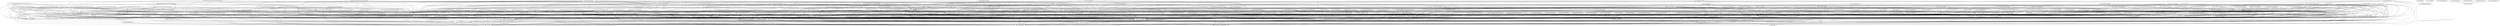 digraph G { 
"fg_040: DeviateException,AbstractDeviateException" -> "fg_001: ErrorCode"; 
"fg_041: ErrorCodeRegistry" -> "fg_001: ErrorCode"; 
"fg_042: ErrorCodeRegistry" -> "fg_001: ErrorCode"; 
"fg_043: ErrorCodeRegistry" -> "fg_001: ErrorCode"; 
"fg_044: ErrorCodeRegistry" -> "fg_001: ErrorCode"; 
"fg_045: ErrorCodeRegistry" -> "fg_001: ErrorCode"; 
"fg_047: ErrorCodeRegistry" -> "fg_001: ErrorCode"; 
"fg_048: ErrorCodeRegistry" -> "fg_001: ErrorCode"; 
"fg_049: ErrorCodeRegistry" -> "fg_001: ErrorCode"; 
"fg_050: ErrorCodeRegistry" -> "fg_001: ErrorCode"; 
"fg_051: ErrorCodeRegistry" -> "fg_001: ErrorCode"; 
"fg_052: ErrorCodeRegistry" -> "fg_001: ErrorCode"; 
"fg_053: SimpleSaveFileChooser" -> "fg_003: ResourceUtils"; 
"fg_054: IconUtils" -> "fg_006: SizeUtils"; 
"fg_055: " -> "fg_006: SizeUtils"; 
"fg_056: AbstractMetadataCollection" -> "fg_008: ProjectResource,MetadataAccessor"; 
"fg_057: ClusterGroup" -> "fg_009: Depth"; 
"fg_059: TreeNode" -> "fg_009: Depth"; 
"fg_060: Location,Dependency" -> "fg_012: DependencyType"; 
"fg_061: Version,Repository" -> "fg_017: HistoryEntry"; 
"fg_062: GitLogParser" -> "fg_017: HistoryEntry"; 
"fg_063: DeviateExceptionBuilder" -> "fg_001: ErrorCode"; 
"fg_063: DeviateExceptionBuilder" -> "fg_040: DeviateException,AbstractDeviateException"; 
"fg_064: NameProcessingService" -> "fg_040: DeviateException,AbstractDeviateException"; 
"fg_065: Ordered,NamePreProcessor" -> "fg_040: DeviateException,AbstractDeviateException"; 
"fg_066: RevisionException" -> "fg_045: ErrorCodeRegistry"; 
"fg_066: RevisionException" -> "fg_040: DeviateException,AbstractDeviateException"; 
"fg_067: SimpleAction" -> "fg_003: ResourceUtils"; 
"fg_067: SimpleAction" -> "fg_054: IconUtils"; 
"fg_068: AbstractExplorerPlugin" -> "fg_003: ResourceUtils"; 
"fg_068: AbstractExplorerPlugin" -> "fg_055: "; 
"fg_069: SimpleProjectContext" -> "fg_056: AbstractMetadataCollection"; 
"fg_070: ArchIssueInstanceMetaData" -> "fg_056: AbstractMetadataCollection"; 
"fg_071: Clustering" -> "fg_056: AbstractMetadataCollection"; 
"fg_071: Clustering" -> "fg_057: ClusterGroup"; 
"fg_071: Clustering" -> "fg_008: ProjectResource,MetadataAccessor"; 
"fg_072: TreeCellDecorator" -> "fg_057: ClusterGroup"; 
"fg_073: DependencyMatrix" -> "fg_060: Location,Dependency"; 
"fg_073: DependencyMatrix" -> "fg_008: ProjectResource,MetadataAccessor"; 
"fg_073: DependencyMatrix" -> "fg_012: DependencyType"; 
"fg_074: BoundingBox" -> "fg_060: Location,Dependency"; 
"fg_075: TableCellDecorator" -> "fg_060: Location,Dependency"; 
"fg_076: DependencyTypeFamily" -> "fg_060: Location,Dependency"; 
"fg_076: DependencyTypeFamily" -> "fg_012: DependencyType"; 
"fg_077: ArchReportConfigService" -> "fg_018: Language"; 
"fg_077: ArchReportConfigService" -> "fg_007: SimpleObservable,AbstractObservable"; 
"fg_077: ArchReportConfigService" -> "fg_020: DependencyMatrixType"; 
"fg_077: ArchReportConfigService" -> "fg_061: Version,Repository"; 
"fg_077: ArchReportConfigService" -> "fg_001: ErrorCode"; 
"fg_077: ArchReportConfigService" -> "fg_063: DeviateExceptionBuilder"; 
"fg_077: ArchReportConfigService" -> "fg_019: Observer"; 
"fg_078: AbstractConsoleCommand" -> "fg_005: OptionsConfigurationReader,OptionConfiguration"; 
"fg_078: AbstractConsoleCommand" -> "fg_003: ResourceUtils"; 
"fg_078: AbstractConsoleCommand" -> "fg_001: ErrorCode"; 
"fg_078: AbstractConsoleCommand" -> "fg_063: DeviateExceptionBuilder"; 
"fg_079: ErrorCodeRegistry,DependsParserService" -> "fg_001: ErrorCode"; 
"fg_079: ErrorCodeRegistry,DependsParserService" -> "fg_063: DeviateExceptionBuilder"; 
"fg_080: GitLoader" -> "fg_061: Version,Repository"; 
"fg_080: GitLoader" -> "fg_017: HistoryEntry"; 
"fg_080: GitLoader" -> "fg_001: ErrorCode"; 
"fg_080: GitLoader" -> "fg_063: DeviateExceptionBuilder"; 
"fg_081: ArchReportConfigService" -> "fg_018: Language"; 
"fg_081: ArchReportConfigService" -> "fg_007: SimpleObservable,AbstractObservable"; 
"fg_081: ArchReportConfigService" -> "fg_020: DependencyMatrixType"; 
"fg_081: ArchReportConfigService" -> "fg_061: Version,Repository"; 
"fg_081: ArchReportConfigService" -> "fg_001: ErrorCode"; 
"fg_081: ArchReportConfigService" -> "fg_019: Observer"; 
"fg_081: ArchReportConfigService" -> "fg_063: DeviateExceptionBuilder"; 
"fg_082: ChangeSpaceIOService" -> "fg_027: FilePathUtils"; 
"fg_082: ChangeSpaceIOService" -> "fg_045: ErrorCodeRegistry"; 
"fg_082: ChangeSpaceIOService" -> "fg_063: DeviateExceptionBuilder"; 
"fg_082: ChangeSpaceIOService" -> "fg_034: ModifiedFile"; 
"fg_083: " -> "fg_001: ErrorCode"; 
"fg_083: " -> "fg_063: DeviateExceptionBuilder"; 
"fg_084: AbstractOrdered" -> "fg_065: Ordered,NamePreProcessor"; 
"fg_085: TargetListFileService" -> "fg_026: IssueListKey"; 
"fg_085: TargetListFileService" -> "fg_045: ErrorCodeRegistry"; 
"fg_085: TargetListFileService" -> "fg_066: RevisionException"; 
"fg_085: TargetListFileService" -> "fg_063: DeviateExceptionBuilder"; 
"fg_085: TargetListFileService" -> "fg_034: ModifiedFile"; 
"fg_086: " -> "fg_071: Clustering"; 
"fg_086: " -> "fg_057: ClusterGroup"; 
"fg_087: ClusteringFileService" -> "fg_071: Clustering"; 
"fg_088: ClusteringExportService" -> "fg_071: Clustering"; 
"fg_089: ClusteringImportService" -> "fg_071: Clustering"; 
"fg_090: Project,ProjectResourceCollection" -> "fg_071: Clustering"; 
"fg_090: Project,ProjectResourceCollection" -> "fg_073: DependencyMatrix"; 
"fg_090: Project,ProjectResourceCollection" -> "fg_057: ClusterGroup"; 
"fg_090: Project,ProjectResourceCollection" -> "fg_008: ProjectResource,MetadataAccessor"; 
"fg_091: DependencyMatrixReclusterService" -> "fg_071: Clustering"; 
"fg_091: DependencyMatrixReclusterService" -> "fg_073: DependencyMatrix"; 
"fg_091: DependencyMatrixReclusterService" -> "fg_057: ClusterGroup"; 
"fg_092: BidiDependencyMatrix,FilteredBidiDependencyMatrix" -> "fg_060: Location,Dependency"; 
"fg_092: BidiDependencyMatrix,FilteredBidiDependencyMatrix" -> "fg_073: DependencyMatrix"; 
"fg_092: BidiDependencyMatrix,FilteredBidiDependencyMatrix" -> "fg_012: DependencyType"; 
"fg_093: PropagationCostService" -> "fg_060: Location,Dependency"; 
"fg_093: PropagationCostService" -> "fg_073: DependencyMatrix"; 
"fg_093: PropagationCostService" -> "fg_015: Licensed"; 
"fg_094: LaunchNewAppContext" -> "fg_071: Clustering"; 
"fg_094: LaunchNewAppContext" -> "fg_007: SimpleObservable,AbstractObservable"; 
"fg_094: LaunchNewAppContext" -> "fg_073: DependencyMatrix"; 
"fg_094: LaunchNewAppContext" -> "fg_041: ErrorCodeRegistry"; 
"fg_094: LaunchNewAppContext" -> "fg_063: DeviateExceptionBuilder"; 
"fg_094: LaunchNewAppContext" -> "fg_012: DependencyType"; 
"fg_095: DependencyMatrixFileService" -> "fg_073: DependencyMatrix"; 
"fg_096: MergeDependencyMatrixService" -> "fg_073: DependencyMatrix"; 
"fg_097: DependencyMatrixExportService" -> "fg_073: DependencyMatrix"; 
"fg_098: DependencyMatrixImportService" -> "fg_073: DependencyMatrix"; 
"fg_099: ArchIssueType" -> "fg_073: DependencyMatrix"; 
"fg_100: SplitDependsService" -> "fg_073: DependencyMatrix"; 
"fg_101: SimpleDependencyMatrixBuilder" -> "fg_056: AbstractMetadataCollection"; 
"fg_101: SimpleDependencyMatrixBuilder" -> "fg_042: ErrorCodeRegistry"; 
"fg_101: SimpleDependencyMatrixBuilder" -> "fg_060: Location,Dependency"; 
"fg_101: SimpleDependencyMatrixBuilder" -> "fg_073: DependencyMatrix"; 
"fg_101: SimpleDependencyMatrixBuilder" -> "fg_063: DeviateExceptionBuilder"; 
"fg_101: SimpleDependencyMatrixBuilder" -> "fg_012: DependencyType"; 
"fg_101: SimpleDependencyMatrixBuilder" -> "fg_076: DependencyTypeFamily"; 
"fg_102: DependencyMatrixTypeDetection" -> "fg_073: DependencyMatrix"; 
"fg_102: DependencyMatrixTypeDetection" -> "fg_012: DependencyType"; 
"fg_102: DependencyMatrixTypeDetection" -> "fg_076: DependencyTypeFamily"; 
"fg_103: RelationUtil" -> "fg_060: Location,Dependency"; 
"fg_103: RelationUtil" -> "fg_012: DependencyType"; 
"fg_103: RelationUtil" -> "fg_076: DependencyTypeFamily"; 
"fg_104: Shell" -> "fg_078: AbstractConsoleCommand"; 
"fg_104: Shell" -> "fg_004: ConsoleHelpFormatter"; 
"fg_104: Shell" -> "fg_063: DeviateExceptionBuilder"; 
"fg_105: AbstractSimpleConsoleCommand" -> "fg_078: AbstractConsoleCommand"; 
"fg_106: AbstractClusterTraversalVisitor" -> "fg_071: Clustering"; 
"fg_106: AbstractClusterTraversalVisitor" -> "fg_086: "; 
"fg_106: AbstractClusterTraversalVisitor" -> "fg_057: ClusterGroup"; 
"fg_107: AbstractClusteringExportService" -> "fg_027: FilePathUtils"; 
"fg_107: AbstractClusteringExportService" -> "fg_071: Clustering"; 
"fg_107: AbstractClusteringExportService" -> "fg_063: DeviateExceptionBuilder"; 
"fg_107: AbstractClusteringExportService" -> "fg_043: ErrorCodeRegistry"; 
"fg_107: AbstractClusteringExportService" -> "fg_088: ClusteringExportService"; 
"fg_108: ExplorerUtils" -> "fg_007: SimpleObservable,AbstractObservable"; 
"fg_108: ExplorerUtils" -> "fg_090: Project,ProjectResourceCollection"; 
"fg_108: ExplorerUtils" -> "fg_067: SimpleAction"; 
"fg_108: ExplorerUtils" -> "fg_003: ResourceUtils"; 
"fg_109: ProjectFileService" -> "fg_090: Project,ProjectResourceCollection"; 
"fg_110: " -> "fg_091: DependencyMatrixReclusterService"; 
"fg_110: " -> "fg_071: Clustering"; 
"fg_110: " -> "fg_059: TreeNode"; 
"fg_110: " -> "fg_060: Location,Dependency"; 
"fg_110: " -> "fg_073: DependencyMatrix"; 
"fg_110: " -> "fg_086: "; 
"fg_110: " -> "fg_057: ClusterGroup"; 
"fg_110: " -> "fg_058: IntegerInterval"; 
"fg_110: " -> "fg_012: DependencyType"; 
"fg_110: " -> "fg_074: BoundingBox"; 
"fg_110: " -> "fg_076: DependencyTypeFamily"; 
"fg_110: " -> "fg_015: Licensed"; 
"fg_111: DependencyMatrixFilterService" -> "fg_092: BidiDependencyMatrix,FilteredBidiDependencyMatrix"; 
"fg_111: DependencyMatrixFilterService" -> "fg_073: DependencyMatrix"; 
"fg_112: " -> "fg_027: FilePathUtils"; 
"fg_112: " -> "fg_071: Clustering"; 
"fg_112: " -> "fg_069: SimpleProjectContext"; 
"fg_112: " -> "fg_007: SimpleObservable,AbstractObservable"; 
"fg_112: " -> "fg_067: SimpleAction"; 
"fg_112: " -> "fg_073: DependencyMatrix"; 
"fg_112: " -> "fg_040: DeviateException,AbstractDeviateException"; 
"fg_112: " -> "fg_053: SimpleSaveFileChooser"; 
"fg_112: " -> "fg_087: ClusteringFileService"; 
"fg_112: " -> "fg_095: DependencyMatrixFileService"; 
"fg_113: AbstractDependencyMatrixExportService" -> "fg_097: DependencyMatrixExportService"; 
"fg_113: AbstractDependencyMatrixExportService" -> "fg_027: FilePathUtils"; 
"fg_113: AbstractDependencyMatrixExportService" -> "fg_042: ErrorCodeRegistry"; 
"fg_113: AbstractDependencyMatrixExportService" -> "fg_073: DependencyMatrix"; 
"fg_113: AbstractDependencyMatrixExportService" -> "fg_063: DeviateExceptionBuilder"; 
"fg_114: UnorderedDependencyMatrixBuilder" -> "fg_101: SimpleDependencyMatrixBuilder"; 
"fg_114: UnorderedDependencyMatrixBuilder" -> "fg_060: Location,Dependency"; 
"fg_114: UnorderedDependencyMatrixBuilder" -> "fg_012: DependencyType"; 
"fg_115: AbstractDetector,ParameterConfig" -> "fg_101: SimpleDependencyMatrixBuilder"; 
"fg_115: AbstractDetector,ParameterConfig" -> "fg_071: Clustering"; 
"fg_115: AbstractDetector,ParameterConfig" -> "fg_060: Location,Dependency"; 
"fg_115: AbstractDetector,ParameterConfig" -> "fg_073: DependencyMatrix"; 
"fg_115: AbstractDetector,ParameterConfig" -> "fg_099: ArchIssueType"; 
"fg_116: ArchReportMode" -> "fg_026: IssueListKey"; 
"fg_116: ArchReportMode" -> "fg_027: FilePathUtils"; 
"fg_116: ArchReportMode" -> "fg_021: ArchReportParams"; 
"fg_116: ArchReportMode" -> "fg_104: Shell"; 
"fg_116: ArchReportMode" -> "fg_078: AbstractConsoleCommand"; 
"fg_116: ArchReportMode" -> "fg_003: ResourceUtils"; 
"fg_116: ArchReportMode" -> "fg_023: ArchIssueKey"; 
"fg_116: ArchReportMode" -> "fg_001: ErrorCode"; 
"fg_116: ArchReportMode" -> "fg_063: DeviateExceptionBuilder"; 
"fg_116: ArchReportMode" -> "fg_022: ArchReportDocumentService,ArchReport"; 
"fg_116: ArchReportMode" -> "fg_024: ArchRootSummaryKey"; 
"fg_116: ArchReportMode" -> "fg_025: ArchRootDebtKey"; 
"fg_117: " -> "fg_017: HistoryEntry"; 
"fg_117: " -> "fg_082: ChangeSpaceIOService"; 
"fg_117: " -> "fg_105: AbstractSimpleConsoleCommand"; 
"fg_117: " -> "fg_034: ModifiedFile"; 
"fg_117: " -> "fg_064: NameProcessingService"; 
"fg_118: ChangeListFileService,AbstractGenerateChangeListCommand" -> "fg_026: IssueListKey"; 
"fg_118: ChangeListFileService,AbstractGenerateChangeListCommand" -> "fg_027: FilePathUtils"; 
"fg_118: ChangeListFileService,AbstractGenerateChangeListCommand" -> "fg_051: ErrorCodeRegistry"; 
"fg_118: ChangeListFileService,AbstractGenerateChangeListCommand" -> "fg_066: RevisionException"; 
"fg_118: ChangeListFileService,AbstractGenerateChangeListCommand" -> "fg_045: ErrorCodeRegistry"; 
"fg_118: ChangeListFileService,AbstractGenerateChangeListCommand" -> "fg_017: HistoryEntry"; 
"fg_118: ChangeListFileService,AbstractGenerateChangeListCommand" -> "fg_063: DeviateExceptionBuilder"; 
"fg_118: ChangeListFileService,AbstractGenerateChangeListCommand" -> "fg_105: AbstractSimpleConsoleCommand"; 
"fg_118: ChangeListFileService,AbstractGenerateChangeListCommand" -> "fg_034: ModifiedFile"; 
"fg_118: ChangeListFileService,AbstractGenerateChangeListCommand" -> "fg_064: NameProcessingService"; 
"fg_119: AbstractImportHistoryToMatrixCommand" -> "fg_101: SimpleDependencyMatrixBuilder"; 
"fg_119: AbstractImportHistoryToMatrixCommand" -> "fg_031: JsonExportService"; 
"fg_119: AbstractImportHistoryToMatrixCommand" -> "fg_078: AbstractConsoleCommand"; 
"fg_119: AbstractImportHistoryToMatrixCommand" -> "fg_060: Location,Dependency"; 
"fg_119: AbstractImportHistoryToMatrixCommand" -> "fg_073: DependencyMatrix"; 
"fg_119: AbstractImportHistoryToMatrixCommand" -> "fg_017: HistoryEntry"; 
"fg_119: AbstractImportHistoryToMatrixCommand" -> "fg_105: AbstractSimpleConsoleCommand"; 
"fg_119: AbstractImportHistoryToMatrixCommand" -> "fg_064: NameProcessingService"; 
"fg_119: AbstractImportHistoryToMatrixCommand" -> "fg_095: DependencyMatrixFileService"; 
"fg_119: AbstractImportHistoryToMatrixCommand" -> "fg_012: DependencyType"; 
"fg_120: AbstractGenerateTargetListCommand,ErrorCodeRegistry" -> "fg_027: FilePathUtils"; 
"fg_120: AbstractGenerateTargetListCommand,ErrorCodeRegistry" -> "fg_085: TargetListFileService"; 
"fg_120: AbstractGenerateTargetListCommand,ErrorCodeRegistry" -> "fg_066: RevisionException"; 
"fg_120: AbstractGenerateTargetListCommand,ErrorCodeRegistry" -> "fg_045: ErrorCodeRegistry"; 
"fg_120: AbstractGenerateTargetListCommand,ErrorCodeRegistry" -> "fg_017: HistoryEntry"; 
"fg_120: AbstractGenerateTargetListCommand,ErrorCodeRegistry" -> "fg_001: ErrorCode"; 
"fg_120: AbstractGenerateTargetListCommand,ErrorCodeRegistry" -> "fg_063: DeviateExceptionBuilder"; 
"fg_120: AbstractGenerateTargetListCommand,ErrorCodeRegistry" -> "fg_105: AbstractSimpleConsoleCommand"; 
"fg_120: AbstractGenerateTargetListCommand,ErrorCodeRegistry" -> "fg_064: NameProcessingService"; 
"fg_120: AbstractGenerateTargetListCommand,ErrorCodeRegistry" -> "fg_034: ModifiedFile"; 
"fg_121: ClusterUtils" -> "fg_071: Clustering"; 
"fg_121: ClusterUtils" -> "fg_073: DependencyMatrix"; 
"fg_121: ClusterUtils" -> "fg_057: ClusterGroup"; 
"fg_121: ClusterUtils" -> "fg_086: "; 
"fg_121: ClusterUtils" -> "fg_106: AbstractClusterTraversalVisitor"; 
"fg_122: NamespaceClusterService" -> "fg_071: Clustering"; 
"fg_122: NamespaceClusterService" -> "fg_011: ClusterName"; 
"fg_122: NamespaceClusterService" -> "fg_073: DependencyMatrix"; 
"fg_122: NamespaceClusterService" -> "fg_086: "; 
"fg_122: NamespaceClusterService" -> "fg_057: ClusterGroup"; 
"fg_122: NamespaceClusterService" -> "fg_106: AbstractClusterTraversalVisitor"; 
"fg_123: ClusteringXmlExportService" -> "fg_071: Clustering"; 
"fg_123: ClusteringXmlExportService" -> "fg_057: ClusterGroup"; 
"fg_123: ClusteringXmlExportService" -> "fg_063: DeviateExceptionBuilder"; 
"fg_123: ClusteringXmlExportService" -> "fg_043: ErrorCodeRegistry"; 
"fg_123: ClusteringXmlExportService" -> "fg_107: AbstractClusteringExportService"; 
"fg_123: ClusteringXmlExportService" -> "fg_015: Licensed"; 
"fg_124: ClusteringJsonExportService" -> "fg_071: Clustering"; 
"fg_124: ClusteringJsonExportService" -> "fg_057: ClusterGroup"; 
"fg_124: ClusteringJsonExportService" -> "fg_063: DeviateExceptionBuilder"; 
"fg_124: ClusteringJsonExportService" -> "fg_043: ErrorCodeRegistry"; 
"fg_124: ClusteringJsonExportService" -> "fg_015: Licensed"; 
"fg_124: ClusteringJsonExportService" -> "fg_107: AbstractClusteringExportService"; 
"fg_125: ClusterViewer" -> "fg_108: ExplorerUtils"; 
"fg_125: ClusterViewer" -> "fg_071: Clustering"; 
"fg_125: ClusterViewer" -> "fg_007: SimpleObservable,AbstractObservable"; 
"fg_125: ClusterViewer" -> "fg_072: TreeCellDecorator"; 
"fg_125: ClusterViewer" -> "fg_011: ClusterName"; 
"fg_125: ClusterViewer" -> "fg_057: ClusterGroup"; 
"fg_125: ClusterViewer" -> "fg_010: Observable"; 
"fg_126: LoadMatrixAction" -> "fg_027: FilePathUtils"; 
"fg_126: LoadMatrixAction" -> "fg_108: ExplorerUtils"; 
"fg_126: LoadMatrixAction" -> "fg_069: SimpleProjectContext"; 
"fg_126: LoadMatrixAction" -> "fg_007: SimpleObservable,AbstractObservable"; 
"fg_126: LoadMatrixAction" -> "fg_067: SimpleAction"; 
"fg_126: LoadMatrixAction" -> "fg_112: "; 
"fg_126: LoadMatrixAction" -> "fg_073: DependencyMatrix"; 
"fg_126: LoadMatrixAction" -> "fg_040: DeviateException,AbstractDeviateException"; 
"fg_126: LoadMatrixAction" -> "fg_095: DependencyMatrixFileService"; 
"fg_126: LoadMatrixAction" -> "fg_012: DependencyType"; 
"fg_127: DependencyMatrixXmlExportService" -> "fg_042: ErrorCodeRegistry"; 
"fg_127: DependencyMatrixXmlExportService" -> "fg_060: Location,Dependency"; 
"fg_127: DependencyMatrixXmlExportService" -> "fg_073: DependencyMatrix"; 
"fg_127: DependencyMatrixXmlExportService" -> "fg_063: DeviateExceptionBuilder"; 
"fg_127: DependencyMatrixXmlExportService" -> "fg_012: DependencyType"; 
"fg_127: DependencyMatrixXmlExportService" -> "fg_015: Licensed"; 
"fg_127: DependencyMatrixXmlExportService" -> "fg_113: AbstractDependencyMatrixExportService"; 
"fg_128: DependencyMatrixJsonExportService" -> "fg_042: ErrorCodeRegistry"; 
"fg_128: DependencyMatrixJsonExportService" -> "fg_060: Location,Dependency"; 
"fg_128: DependencyMatrixJsonExportService" -> "fg_073: DependencyMatrix"; 
"fg_128: DependencyMatrixJsonExportService" -> "fg_063: DeviateExceptionBuilder"; 
"fg_128: DependencyMatrixJsonExportService" -> "fg_012: DependencyType"; 
"fg_128: DependencyMatrixJsonExportService" -> "fg_015: Licensed"; 
"fg_128: DependencyMatrixJsonExportService" -> "fg_113: AbstractDependencyMatrixExportService"; 
"fg_129: " -> "fg_101: SimpleDependencyMatrixBuilder"; 
"fg_129: " -> "fg_056: AbstractMetadataCollection"; 
"fg_129: " -> "fg_092: BidiDependencyMatrix,FilteredBidiDependencyMatrix"; 
"fg_129: " -> "fg_071: Clustering"; 
"fg_129: " -> "fg_060: Location,Dependency"; 
"fg_129: " -> "fg_073: DependencyMatrix"; 
"fg_129: " -> "fg_011: ClusterName"; 
"fg_129: " -> "fg_114: UnorderedDependencyMatrixBuilder"; 
"fg_129: " -> "fg_012: DependencyType"; 
"fg_129: " -> "fg_076: DependencyTypeFamily"; 
"fg_129: " -> "fg_015: Licensed"; 
"fg_130: ArchIssueService" -> "fg_071: Clustering"; 
"fg_130: ArchIssueService" -> "fg_032: MetadataFileService"; 
"fg_130: ArchIssueService" -> "fg_111: DependencyMatrixFilterService"; 
"fg_130: ArchIssueService" -> "fg_073: DependencyMatrix"; 
"fg_130: ArchIssueService" -> "fg_023: ArchIssueKey"; 
"fg_130: ArchIssueService" -> "fg_057: ClusterGroup"; 
"fg_130: ArchIssueService" -> "fg_102: DependencyMatrixTypeDetection"; 
"fg_130: ArchIssueService" -> "fg_095: DependencyMatrixFileService"; 
"fg_130: ArchIssueService" -> "fg_076: DependencyTypeFamily"; 
"fg_130: ArchIssueService" -> "fg_097: DependencyMatrixExportService"; 
"fg_130: ArchIssueService" -> "fg_115: AbstractDetector,ParameterConfig"; 
"fg_130: ArchIssueService" -> "fg_056: AbstractMetadataCollection"; 
"fg_130: ArchIssueService" -> "fg_031: JsonExportService"; 
"fg_130: ArchIssueService" -> "fg_011: ClusterName"; 
"fg_130: ArchIssueService" -> "fg_099: ArchIssueType"; 
"fg_130: ArchIssueService" -> "fg_087: ClusteringFileService"; 
"fg_130: ArchIssueService" -> "fg_012: DependencyType"; 
"fg_130: ArchIssueService" -> "fg_070: ArchIssueInstanceMetaData"; 
"fg_130: ArchIssueService" -> "fg_088: ClusteringExportService"; 
"fg_130: ArchIssueService" -> "fg_015: Licensed"; 
"fg_131: " -> "fg_078: AbstractConsoleCommand"; 
"fg_131: " -> "fg_003: ResourceUtils"; 
"fg_131: " -> "fg_050: ErrorCodeRegistry"; 
"fg_131: " -> "fg_073: DependencyMatrix"; 
"fg_131: " -> "fg_119: AbstractImportHistoryToMatrixCommand"; 
"fg_131: " -> "fg_017: HistoryEntry"; 
"fg_131: " -> "fg_063: DeviateExceptionBuilder"; 
"fg_131: " -> "fg_105: AbstractSimpleConsoleCommand"; 
"fg_131: " -> "fg_012: DependencyType"; 
"fg_131: " -> "fg_076: DependencyTypeFamily"; 
"fg_132: SubSystemService" -> "fg_122: NamespaceClusterService"; 
"fg_132: SubSystemService" -> "fg_071: Clustering"; 
"fg_132: SubSystemService" -> "fg_111: DependencyMatrixFilterService"; 
"fg_132: SubSystemService" -> "fg_073: DependencyMatrix"; 
"fg_132: SubSystemService" -> "fg_057: ClusterGroup"; 
"fg_132: SubSystemService" -> "fg_015: Licensed"; 
"fg_133: MatrixViewer" -> "fg_007: SimpleObservable,AbstractObservable"; 
"fg_133: MatrixViewer" -> "fg_059: TreeNode"; 
"fg_133: MatrixViewer" -> "fg_003: ResourceUtils"; 
"fg_133: MatrixViewer" -> "fg_060: Location,Dependency"; 
"fg_133: MatrixViewer" -> "fg_013: TableHeaderCellDecorator"; 
"fg_133: MatrixViewer" -> "fg_073: DependencyMatrix"; 
"fg_133: MatrixViewer" -> "fg_006: SizeUtils"; 
"fg_133: MatrixViewer" -> "fg_010: Observable"; 
"fg_133: MatrixViewer" -> "fg_058: IntegerInterval"; 
"fg_133: MatrixViewer" -> "fg_074: BoundingBox"; 
"fg_133: MatrixViewer" -> "fg_108: ExplorerUtils"; 
"fg_133: MatrixViewer" -> "fg_075: TableCellDecorator"; 
"fg_133: MatrixViewer" -> "fg_125: ClusterViewer"; 
"fg_133: MatrixViewer" -> "fg_012: DependencyType"; 
"fg_134: RecentFilesMenu" -> "fg_069: SimpleProjectContext"; 
"fg_134: RecentFilesMenu" -> "fg_007: SimpleObservable,AbstractObservable"; 
"fg_134: RecentFilesMenu" -> "fg_003: ResourceUtils"; 
"fg_134: RecentFilesMenu" -> "fg_073: DependencyMatrix"; 
"fg_134: RecentFilesMenu" -> "fg_126: LoadMatrixAction"; 
"fg_135: " -> "fg_101: SimpleDependencyMatrixBuilder"; 
"fg_135: " -> "fg_092: BidiDependencyMatrix,FilteredBidiDependencyMatrix"; 
"fg_135: " -> "fg_071: Clustering"; 
"fg_135: " -> "fg_060: Location,Dependency"; 
"fg_135: " -> "fg_129: "; 
"fg_135: " -> "fg_011: ClusterName"; 
"fg_135: " -> "fg_073: DependencyMatrix"; 
"fg_135: " -> "fg_057: ClusterGroup"; 
"fg_135: " -> "fg_114: UnorderedDependencyMatrixBuilder"; 
"fg_135: " -> "fg_015: Licensed"; 
"fg_136: HierarchyBasedMetricService" -> "fg_101: SimpleDependencyMatrixBuilder"; 
"fg_136: HierarchyBasedMetricService" -> "fg_092: BidiDependencyMatrix,FilteredBidiDependencyMatrix"; 
"fg_136: HierarchyBasedMetricService" -> "fg_071: Clustering"; 
"fg_136: HierarchyBasedMetricService" -> "fg_060: Location,Dependency"; 
"fg_136: HierarchyBasedMetricService" -> "fg_073: DependencyMatrix"; 
"fg_136: HierarchyBasedMetricService" -> "fg_129: "; 
"fg_136: HierarchyBasedMetricService" -> "fg_076: DependencyTypeFamily"; 
"fg_136: HierarchyBasedMetricService" -> "fg_015: Licensed"; 
"fg_137: AbstractHierarchyProcessor" -> "fg_071: Clustering"; 
"fg_137: AbstractHierarchyProcessor" -> "fg_092: BidiDependencyMatrix,FilteredBidiDependencyMatrix"; 
"fg_137: AbstractHierarchyProcessor" -> "fg_060: Location,Dependency"; 
"fg_137: AbstractHierarchyProcessor" -> "fg_129: "; 
"fg_137: AbstractHierarchyProcessor" -> "fg_011: ClusterName"; 
"fg_137: AbstractHierarchyProcessor" -> "fg_073: DependencyMatrix"; 
"fg_137: AbstractHierarchyProcessor" -> "fg_057: ClusterGroup"; 
"fg_137: AbstractHierarchyProcessor" -> "fg_114: UnorderedDependencyMatrixBuilder"; 
"fg_138: DesignRuleSplitService" -> "fg_101: SimpleDependencyMatrixBuilder"; 
"fg_138: DesignRuleSplitService" -> "fg_071: Clustering"; 
"fg_138: DesignRuleSplitService" -> "fg_060: Location,Dependency"; 
"fg_138: DesignRuleSplitService" -> "fg_111: DependencyMatrixFilterService"; 
"fg_138: DesignRuleSplitService" -> "fg_129: "; 
"fg_138: DesignRuleSplitService" -> "fg_073: DependencyMatrix"; 
"fg_138: DesignRuleSplitService" -> "fg_057: ClusterGroup"; 
"fg_138: DesignRuleSplitService" -> "fg_135: "; 
"fg_139: IndependenceLevelService" -> "fg_071: Clustering"; 
"fg_139: IndependenceLevelService" -> "fg_092: BidiDependencyMatrix,FilteredBidiDependencyMatrix"; 
"fg_139: IndependenceLevelService" -> "fg_121: ClusterUtils"; 
"fg_139: IndependenceLevelService" -> "fg_011: ClusterName"; 
"fg_139: IndependenceLevelService" -> "fg_073: DependencyMatrix"; 
"fg_139: IndependenceLevelService" -> "fg_057: ClusterGroup"; 
"fg_139: IndependenceLevelService" -> "fg_136: HierarchyBasedMetricService"; 
"fg_139: IndependenceLevelService" -> "fg_015: Licensed"; 
"fg_140: DecouplingLevelService" -> "fg_092: BidiDependencyMatrix,FilteredBidiDependencyMatrix"; 
"fg_140: DecouplingLevelService" -> "fg_071: Clustering"; 
"fg_140: DecouplingLevelService" -> "fg_121: ClusterUtils"; 
"fg_140: DecouplingLevelService" -> "fg_060: Location,Dependency"; 
"fg_140: DecouplingLevelService" -> "fg_073: DependencyMatrix"; 
"fg_140: DecouplingLevelService" -> "fg_011: ClusterName"; 
"fg_140: DecouplingLevelService" -> "fg_057: ClusterGroup"; 
"fg_140: DecouplingLevelService" -> "fg_136: HierarchyBasedMetricService"; 
"fg_141: " -> "fg_005: OptionsConfigurationReader,OptionConfiguration"; 
"fg_141: " -> "fg_003: ResourceUtils"; 
"fg_141: " -> "fg_004: ConsoleHelpFormatter"; 
"fg_141: " -> "fg_001: ErrorCode"; 
"fg_141: " -> "fg_063: DeviateExceptionBuilder"; 
"fg_141: " -> "fg_040: DeviateException,AbstractDeviateException"; 
"fg_141: " -> "fg_002: StringFormatUtil"; 
"fg_142: AbstractViewer" -> "fg_108: ExplorerUtils"; 
"fg_142: AbstractViewer" -> "fg_069: SimpleProjectContext"; 
"fg_142: AbstractViewer" -> "fg_007: SimpleObservable,AbstractObservable"; 
"fg_142: AbstractViewer" -> "fg_003: ResourceUtils"; 
"fg_142: AbstractViewer" -> "fg_067: SimpleAction"; 
"fg_142: AbstractViewer" -> "fg_054: IconUtils"; 
"fg_142: AbstractViewer" -> "fg_125: ClusterViewer"; 
"fg_142: AbstractViewer" -> "fg_133: MatrixViewer"; 
"fg_142: AbstractViewer" -> "fg_041: ErrorCodeRegistry"; 
"fg_142: AbstractViewer" -> "fg_063: DeviateExceptionBuilder"; 
"fg_142: AbstractViewer" -> "fg_055: "; 
"fg_143: Program" -> "fg_042: ErrorCodeRegistry"; 
"fg_143: Program" -> "fg_003: ResourceUtils"; 
"fg_143: Program" -> "fg_014: LicenseInfoService"; 
"fg_143: Program" -> "fg_006: SizeUtils"; 
"fg_143: Program" -> "fg_041: ErrorCodeRegistry"; 
"fg_143: Program" -> "fg_063: DeviateExceptionBuilder"; 
"fg_143: Program" -> "fg_040: DeviateException,AbstractDeviateException"; 
"fg_144: DeactivateAction,DeactivationDialog" -> "fg_108: ExplorerUtils"; 
"fg_144: DeactivateAction,DeactivationDialog" -> "fg_003: ResourceUtils"; 
"fg_144: DeactivateAction,DeactivationDialog" -> "fg_014: LicenseInfoService"; 
"fg_144: DeactivateAction,DeactivationDialog" -> "fg_067: SimpleAction"; 
"fg_144: DeactivateAction,DeactivationDialog" -> "fg_041: ErrorCodeRegistry"; 
"fg_144: DeactivateAction,DeactivationDialog" -> "fg_063: DeviateExceptionBuilder"; 
"fg_145: EnterViewerAction" -> "fg_007: SimpleObservable,AbstractObservable"; 
"fg_145: EnterViewerAction" -> "fg_067: SimpleAction"; 
"fg_146: AboutAction" -> "fg_067: SimpleAction"; 
"fg_146: AboutAction" -> "fg_054: IconUtils"; 
"fg_147: ExportSpreadsheetAction" -> "fg_110: "; 
"fg_147: ExportSpreadsheetAction" -> "fg_007: SimpleObservable,AbstractObservable"; 
"fg_147: ExportSpreadsheetAction" -> "fg_059: TreeNode"; 
"fg_147: ExportSpreadsheetAction" -> "fg_067: SimpleAction"; 
"fg_147: ExportSpreadsheetAction" -> "fg_073: DependencyMatrix"; 
"fg_147: ExportSpreadsheetAction" -> "fg_010: Observable"; 
"fg_147: ExportSpreadsheetAction" -> "fg_058: IntegerInterval"; 
"fg_147: ExportSpreadsheetAction" -> "fg_053: SimpleSaveFileChooser"; 
"fg_147: ExportSpreadsheetAction" -> "fg_012: DependencyType"; 
"fg_148: ExportExplorerPlugin" -> "fg_068: AbstractExplorerPlugin"; 
"fg_148: ExportExplorerPlugin" -> "fg_055: "; 
"fg_149: IndependenceLevelAction" -> "fg_071: Clustering"; 
"fg_149: IndependenceLevelAction" -> "fg_069: SimpleProjectContext"; 
"fg_149: IndependenceLevelAction" -> "fg_067: SimpleAction"; 
"fg_149: IndependenceLevelAction" -> "fg_111: DependencyMatrixFilterService"; 
"fg_149: IndependenceLevelAction" -> "fg_129: "; 
"fg_149: IndependenceLevelAction" -> "fg_073: DependencyMatrix"; 
"fg_149: IndependenceLevelAction" -> "fg_139: IndependenceLevelService"; 
"fg_149: IndependenceLevelAction" -> "fg_010: Observable"; 
"fg_149: IndependenceLevelAction" -> "fg_135: "; 
"fg_149: IndependenceLevelAction" -> "fg_012: DependencyType"; 
"fg_149: IndependenceLevelAction" -> "fg_002: StringFormatUtil"; 
"fg_150: DecouplingLevelAction" -> "fg_071: Clustering"; 
"fg_150: DecouplingLevelAction" -> "fg_069: SimpleProjectContext"; 
"fg_150: DecouplingLevelAction" -> "fg_140: DecouplingLevelService"; 
"fg_150: DecouplingLevelAction" -> "fg_067: SimpleAction"; 
"fg_150: DecouplingLevelAction" -> "fg_111: DependencyMatrixFilterService"; 
"fg_150: DecouplingLevelAction" -> "fg_129: "; 
"fg_150: DecouplingLevelAction" -> "fg_073: DependencyMatrix"; 
"fg_150: DecouplingLevelAction" -> "fg_010: Observable"; 
"fg_150: DecouplingLevelAction" -> "fg_135: "; 
"fg_150: DecouplingLevelAction" -> "fg_012: DependencyType"; 
"fg_150: DecouplingLevelAction" -> "fg_002: StringFormatUtil"; 
"fg_151: PropagationCostAction" -> "fg_093: PropagationCostService"; 
"fg_151: PropagationCostAction" -> "fg_069: SimpleProjectContext"; 
"fg_151: PropagationCostAction" -> "fg_067: SimpleAction"; 
"fg_151: PropagationCostAction" -> "fg_111: DependencyMatrixFilterService"; 
"fg_151: PropagationCostAction" -> "fg_073: DependencyMatrix"; 
"fg_151: PropagationCostAction" -> "fg_010: Observable"; 
"fg_151: PropagationCostAction" -> "fg_012: DependencyType"; 
"fg_151: PropagationCostAction" -> "fg_002: StringFormatUtil"; 
"fg_152: MetricsExplorerPlugin" -> "fg_068: AbstractExplorerPlugin"; 
"fg_152: MetricsExplorerPlugin" -> "fg_055: "; 
"fg_153: ArchReportConfigDialog" -> "fg_116: ArchReportMode"; 
"fg_153: ArchReportConfigDialog" -> "fg_018: Language"; 
"fg_153: ArchReportConfigDialog" -> "fg_027: FilePathUtils"; 
"fg_153: ArchReportConfigDialog" -> "fg_021: ArchReportParams"; 
"fg_153: ArchReportConfigDialog" -> "fg_007: SimpleObservable,AbstractObservable"; 
"fg_153: ArchReportConfigDialog" -> "fg_003: ResourceUtils"; 
"fg_153: ArchReportConfigDialog" -> "fg_020: DependencyMatrixType"; 
"fg_153: ArchReportConfigDialog" -> "fg_067: SimpleAction"; 
"fg_153: ArchReportConfigDialog" -> "fg_061: Version,Repository"; 
"fg_153: ArchReportConfigDialog" -> "fg_063: DeviateExceptionBuilder"; 
"fg_153: ArchReportConfigDialog" -> "fg_108: ExplorerUtils"; 
"fg_153: ArchReportConfigDialog" -> "fg_077: ArchReportConfigService"; 
"fg_153: ArchReportConfigDialog" -> "fg_079: ErrorCodeRegistry,DependsParserService"; 
"fg_153: ArchReportConfigDialog" -> "fg_016: SwingUtils"; 
"fg_154: ArchReportFinishDialog,FinishAction" -> "fg_108: ExplorerUtils"; 
"fg_154: ArchReportFinishDialog,FinishAction" -> "fg_021: ArchReportParams"; 
"fg_154: ArchReportFinishDialog,FinishAction" -> "fg_007: SimpleObservable,AbstractObservable"; 
"fg_154: ArchReportFinishDialog,FinishAction" -> "fg_067: SimpleAction"; 
"fg_154: ArchReportFinishDialog,FinishAction" -> "fg_077: ArchReportConfigService"; 
"fg_154: ArchReportFinishDialog,FinishAction" -> "fg_003: ResourceUtils"; 
"fg_154: ArchReportFinishDialog,FinishAction" -> "fg_063: DeviateExceptionBuilder"; 
"fg_154: ArchReportFinishDialog,FinishAction" -> "fg_016: SwingUtils"; 
"fg_155: SaveLogAction" -> "fg_007: SimpleObservable,AbstractObservable"; 
"fg_155: SaveLogAction" -> "fg_067: SimpleAction"; 
"fg_155: SaveLogAction" -> "fg_077: ArchReportConfigService"; 
"fg_155: SaveLogAction" -> "fg_063: DeviateExceptionBuilder"; 
"fg_155: SaveLogAction" -> "fg_053: SimpleSaveFileChooser"; 
"fg_156: RunArchReportAction" -> "fg_077: ArchReportConfigService"; 
"fg_156: RunArchReportAction" -> "fg_067: SimpleAction"; 
"fg_157: PreviousAction" -> "fg_067: SimpleAction"; 
"fg_157: PreviousAction" -> "fg_077: ArchReportConfigService"; 
"fg_158: LoadDependencyAction" -> "fg_007: SimpleObservable,AbstractObservable"; 
"fg_158: LoadDependencyAction" -> "fg_077: ArchReportConfigService"; 
"fg_158: LoadDependencyAction" -> "fg_067: SimpleAction"; 
"fg_159: LoadCodebaseAction" -> "fg_080: GitLoader"; 
"fg_159: LoadCodebaseAction" -> "fg_007: SimpleObservable,AbstractObservable"; 
"fg_159: LoadCodebaseAction" -> "fg_077: ArchReportConfigService"; 
"fg_159: LoadCodebaseAction" -> "fg_067: SimpleAction"; 
"fg_159: LoadCodebaseAction" -> "fg_061: Version,Repository"; 
"fg_160: CancelAction" -> "fg_007: SimpleObservable,AbstractObservable"; 
"fg_160: CancelAction" -> "fg_067: SimpleAction"; 
"fg_160: CancelAction" -> "fg_077: ArchReportConfigService"; 
"fg_161: HotspotPlugin" -> "fg_068: AbstractExplorerPlugin"; 
"fg_161: HotspotPlugin" -> "fg_067: SimpleAction"; 
"fg_161: HotspotPlugin" -> "fg_055: "; 
"fg_162: HierarchyClusterAction" -> "fg_091: DependencyMatrixReclusterService"; 
"fg_162: HierarchyClusterAction" -> "fg_071: Clustering"; 
"fg_162: HierarchyClusterAction" -> "fg_007: SimpleObservable,AbstractObservable"; 
"fg_162: HierarchyClusterAction" -> "fg_067: SimpleAction"; 
"fg_162: HierarchyClusterAction" -> "fg_111: DependencyMatrixFilterService"; 
"fg_162: HierarchyClusterAction" -> "fg_129: "; 
"fg_162: HierarchyClusterAction" -> "fg_073: DependencyMatrix"; 
"fg_162: HierarchyClusterAction" -> "fg_057: ClusterGroup"; 
"fg_162: HierarchyClusterAction" -> "fg_010: Observable"; 
"fg_162: HierarchyClusterAction" -> "fg_135: "; 
"fg_162: HierarchyClusterAction" -> "fg_012: DependencyType"; 
"fg_163: DesignRuleSplitAction" -> "fg_071: Clustering"; 
"fg_163: DesignRuleSplitAction" -> "fg_007: SimpleObservable,AbstractObservable"; 
"fg_163: DesignRuleSplitAction" -> "fg_067: SimpleAction"; 
"fg_163: DesignRuleSplitAction" -> "fg_121: ClusterUtils"; 
"fg_163: DesignRuleSplitAction" -> "fg_073: DependencyMatrix"; 
"fg_163: DesignRuleSplitAction" -> "fg_094: LaunchNewAppContext"; 
"fg_163: DesignRuleSplitAction" -> "fg_057: ClusterGroup"; 
"fg_163: DesignRuleSplitAction" -> "fg_040: DeviateException,AbstractDeviateException"; 
"fg_163: DesignRuleSplitAction" -> "fg_138: DesignRuleSplitService"; 
"fg_163: DesignRuleSplitAction" -> "fg_129: "; 
"fg_163: DesignRuleSplitAction" -> "fg_125: ClusterViewer"; 
"fg_163: DesignRuleSplitAction" -> "fg_135: "; 
"fg_163: DesignRuleSplitAction" -> "fg_012: DependencyType"; 
"fg_164: NamespaceClusterAction" -> "fg_122: NamespaceClusterService"; 
"fg_164: NamespaceClusterAction" -> "fg_071: Clustering"; 
"fg_164: NamespaceClusterAction" -> "fg_091: DependencyMatrixReclusterService"; 
"fg_164: NamespaceClusterAction" -> "fg_007: SimpleObservable,AbstractObservable"; 
"fg_164: NamespaceClusterAction" -> "fg_067: SimpleAction"; 
"fg_164: NamespaceClusterAction" -> "fg_073: DependencyMatrix"; 
"fg_164: NamespaceClusterAction" -> "fg_057: ClusterGroup"; 
"fg_164: NamespaceClusterAction" -> "fg_010: Observable"; 
"fg_165: ClusterExplorerPlugin" -> "fg_068: AbstractExplorerPlugin"; 
"fg_165: ClusterExplorerPlugin" -> "fg_055: "; 
"fg_166: ToggleModularityViolationDecorationAction" -> "fg_007: SimpleObservable,AbstractObservable"; 
"fg_166: ToggleModularityViolationDecorationAction" -> "fg_067: SimpleAction"; 
"fg_166: ToggleModularityViolationDecorationAction" -> "fg_010: Observable"; 
"fg_166: ToggleModularityViolationDecorationAction" -> "fg_012: DependencyType"; 
"fg_166: ToggleModularityViolationDecorationAction" -> "fg_076: DependencyTypeFamily"; 
"fg_167: ModularityViolationTableCellDecorator" -> "fg_075: TableCellDecorator"; 
"fg_167: ModularityViolationTableCellDecorator" -> "fg_028: ColorPalette"; 
"fg_167: ModularityViolationTableCellDecorator" -> "fg_060: Location,Dependency"; 
"fg_167: ModularityViolationTableCellDecorator" -> "fg_073: DependencyMatrix"; 
"fg_167: ModularityViolationTableCellDecorator" -> "fg_010: Observable"; 
"fg_167: ModularityViolationTableCellDecorator" -> "fg_076: DependencyTypeFamily"; 
"fg_168: ZoomOutAction" -> "fg_007: SimpleObservable,AbstractObservable"; 
"fg_168: ZoomOutAction" -> "fg_067: SimpleAction"; 
"fg_168: ZoomOutAction" -> "fg_073: DependencyMatrix"; 
"fg_168: ZoomOutAction" -> "fg_010: Observable"; 
"fg_169: ZoomInAction" -> "fg_007: SimpleObservable,AbstractObservable"; 
"fg_169: ZoomInAction" -> "fg_067: SimpleAction"; 
"fg_169: ZoomInAction" -> "fg_073: DependencyMatrix"; 
"fg_169: ZoomInAction" -> "fg_010: Observable"; 
"fg_170: ToggleShortLabelAction" -> "fg_007: SimpleObservable,AbstractObservable"; 
"fg_170: ToggleShortLabelAction" -> "fg_067: SimpleAction"; 
"fg_170: ToggleShortLabelAction" -> "fg_073: DependencyMatrix"; 
"fg_170: ToggleShortLabelAction" -> "fg_010: Observable"; 
"fg_171: ToggleRowLabelAction" -> "fg_007: SimpleObservable,AbstractObservable"; 
"fg_171: ToggleRowLabelAction" -> "fg_067: SimpleAction"; 
"fg_171: ToggleRowLabelAction" -> "fg_073: DependencyMatrix"; 
"fg_171: ToggleRowLabelAction" -> "fg_010: Observable"; 
"fg_172: ToggleCellDetailsAction" -> "fg_007: SimpleObservable,AbstractObservable"; 
"fg_172: ToggleCellDetailsAction" -> "fg_067: SimpleAction"; 
"fg_172: ToggleCellDetailsAction" -> "fg_073: DependencyMatrix"; 
"fg_172: ToggleCellDetailsAction" -> "fg_010: Observable"; 
"fg_173: MergeDependencyMatrixAction" -> "fg_007: SimpleObservable,AbstractObservable"; 
"fg_173: MergeDependencyMatrixAction" -> "fg_096: MergeDependencyMatrixService"; 
"fg_173: MergeDependencyMatrixAction" -> "fg_067: SimpleAction"; 
"fg_173: MergeDependencyMatrixAction" -> "fg_094: LaunchNewAppContext"; 
"fg_173: MergeDependencyMatrixAction" -> "fg_073: DependencyMatrix"; 
"fg_173: MergeDependencyMatrixAction" -> "fg_040: DeviateException,AbstractDeviateException"; 
"fg_173: MergeDependencyMatrixAction" -> "fg_095: DependencyMatrixFileService"; 
"fg_173: MergeDependencyMatrixAction" -> "fg_012: DependencyType"; 
"fg_174: AutoSizeColumnsAction" -> "fg_067: SimpleAction"; 
"fg_174: AutoSizeColumnsAction" -> "fg_060: Location,Dependency"; 
"fg_174: AutoSizeColumnsAction" -> "fg_073: DependencyMatrix"; 
"fg_174: AutoSizeColumnsAction" -> "fg_133: MatrixViewer"; 
"fg_174: AutoSizeColumnsAction" -> "fg_010: Observable"; 
"fg_175: MatrixSelectorDialog" -> "fg_003: ResourceUtils"; 
"fg_176: DependencyTypeSelectionPanel,DependencyTypeFamilySelectionPanel" -> "fg_007: SimpleObservable,AbstractObservable"; 
"fg_176: DependencyTypeSelectionPanel,DependencyTypeFamilySelectionPanel" -> "fg_003: ResourceUtils"; 
"fg_176: DependencyTypeSelectionPanel,DependencyTypeFamilySelectionPanel" -> "fg_054: IconUtils"; 
"fg_176: DependencyTypeSelectionPanel,DependencyTypeFamilySelectionPanel" -> "fg_073: DependencyMatrix"; 
"fg_176: DependencyTypeSelectionPanel,DependencyTypeFamilySelectionPanel" -> "fg_006: SizeUtils"; 
"fg_176: DependencyTypeSelectionPanel,DependencyTypeFamilySelectionPanel" -> "fg_010: Observable"; 
"fg_176: DependencyTypeSelectionPanel,DependencyTypeFamilySelectionPanel" -> "fg_012: DependencyType"; 
"fg_177: " -> "fg_108: ExplorerUtils"; 
"fg_177: " -> "fg_007: SimpleObservable,AbstractObservable"; 
"fg_177: " -> "fg_067: SimpleAction"; 
"fg_177: " -> "fg_003: ResourceUtils"; 
"fg_177: " -> "fg_073: DependencyMatrix"; 
"fg_177: " -> "fg_006: SizeUtils"; 
"fg_177: " -> "fg_010: Observable"; 
"fg_177: " -> "fg_012: DependencyType"; 
"fg_178: ExportMatrixAsXmlAction" -> "fg_027: FilePathUtils"; 
"fg_178: ExportMatrixAsXmlAction" -> "fg_127: DependencyMatrixXmlExportService"; 
"fg_178: ExportMatrixAsXmlAction" -> "fg_007: SimpleObservable,AbstractObservable"; 
"fg_178: ExportMatrixAsXmlAction" -> "fg_067: SimpleAction"; 
"fg_178: ExportMatrixAsXmlAction" -> "fg_073: DependencyMatrix"; 
"fg_178: ExportMatrixAsXmlAction" -> "fg_053: SimpleSaveFileChooser"; 
"fg_179: ExportMatrixAsJsonAction" -> "fg_027: FilePathUtils"; 
"fg_179: ExportMatrixAsJsonAction" -> "fg_128: DependencyMatrixJsonExportService"; 
"fg_179: ExportMatrixAsJsonAction" -> "fg_007: SimpleObservable,AbstractObservable"; 
"fg_179: ExportMatrixAsJsonAction" -> "fg_067: SimpleAction"; 
"fg_179: ExportMatrixAsJsonAction" -> "fg_073: DependencyMatrix"; 
"fg_179: ExportMatrixAsJsonAction" -> "fg_053: SimpleSaveFileChooser"; 
"fg_180: ExportClusterAsXmlAction" -> "fg_027: FilePathUtils"; 
"fg_180: ExportClusterAsXmlAction" -> "fg_071: Clustering"; 
"fg_180: ExportClusterAsXmlAction" -> "fg_007: SimpleObservable,AbstractObservable"; 
"fg_180: ExportClusterAsXmlAction" -> "fg_067: SimpleAction"; 
"fg_180: ExportClusterAsXmlAction" -> "fg_123: ClusteringXmlExportService"; 
"fg_180: ExportClusterAsXmlAction" -> "fg_053: SimpleSaveFileChooser"; 
"fg_181: ExportClusterAsJsonAction" -> "fg_027: FilePathUtils"; 
"fg_181: ExportClusterAsJsonAction" -> "fg_071: Clustering"; 
"fg_181: ExportClusterAsJsonAction" -> "fg_007: SimpleObservable,AbstractObservable"; 
"fg_181: ExportClusterAsJsonAction" -> "fg_067: SimpleAction"; 
"fg_181: ExportClusterAsJsonAction" -> "fg_124: ClusteringJsonExportService"; 
"fg_181: ExportClusterAsJsonAction" -> "fg_053: SimpleSaveFileChooser"; 
"fg_182: SearchTableHeaderCellDecorator" -> "fg_007: SimpleObservable,AbstractObservable"; 
"fg_182: SearchTableHeaderCellDecorator" -> "fg_028: ColorPalette"; 
"fg_182: SearchTableHeaderCellDecorator" -> "fg_013: TableHeaderCellDecorator"; 
"fg_182: SearchTableHeaderCellDecorator" -> "fg_125: ClusterViewer"; 
"fg_183: SearchTableCellDecorator" -> "fg_075: TableCellDecorator"; 
"fg_183: SearchTableCellDecorator" -> "fg_007: SimpleObservable,AbstractObservable"; 
"fg_183: SearchTableCellDecorator" -> "fg_028: ColorPalette"; 
"fg_183: SearchTableCellDecorator" -> "fg_060: Location,Dependency"; 
"fg_183: SearchTableCellDecorator" -> "fg_125: ClusterViewer"; 
"fg_184: ClusterSelectionTableHeaderCellDecorator" -> "fg_028: ColorPalette"; 
"fg_184: ClusterSelectionTableHeaderCellDecorator" -> "fg_013: TableHeaderCellDecorator"; 
"fg_184: ClusterSelectionTableHeaderCellDecorator" -> "fg_073: DependencyMatrix"; 
"fg_184: ClusterSelectionTableHeaderCellDecorator" -> "fg_011: ClusterName"; 
"fg_184: ClusterSelectionTableHeaderCellDecorator" -> "fg_125: ClusterViewer"; 
"fg_184: ClusterSelectionTableHeaderCellDecorator" -> "fg_057: ClusterGroup"; 
"fg_184: ClusterSelectionTableHeaderCellDecorator" -> "fg_010: Observable"; 
"fg_185: ClusterSelectionTableCellDecorator" -> "fg_075: TableCellDecorator"; 
"fg_185: ClusterSelectionTableCellDecorator" -> "fg_071: Clustering"; 
"fg_185: ClusterSelectionTableCellDecorator" -> "fg_060: Location,Dependency"; 
"fg_185: ClusterSelectionTableCellDecorator" -> "fg_028: ColorPalette"; 
"fg_185: ClusterSelectionTableCellDecorator" -> "fg_011: ClusterName"; 
"fg_185: ClusterSelectionTableCellDecorator" -> "fg_073: DependencyMatrix"; 
"fg_185: ClusterSelectionTableCellDecorator" -> "fg_125: ClusterViewer"; 
"fg_185: ClusterSelectionTableCellDecorator" -> "fg_057: ClusterGroup"; 
"fg_185: ClusterSelectionTableCellDecorator" -> "fg_010: Observable"; 
"fg_186: SubSystemAction" -> "fg_132: SubSystemService"; 
"fg_186: SubSystemAction" -> "fg_071: Clustering"; 
"fg_186: SubSystemAction" -> "fg_007: SimpleObservable,AbstractObservable"; 
"fg_186: SubSystemAction" -> "fg_067: SimpleAction"; 
"fg_186: SubSystemAction" -> "fg_121: ClusterUtils"; 
"fg_186: SubSystemAction" -> "fg_094: LaunchNewAppContext"; 
"fg_186: SubSystemAction" -> "fg_073: DependencyMatrix"; 
"fg_186: SubSystemAction" -> "fg_125: ClusterViewer"; 
"fg_186: SubSystemAction" -> "fg_057: ClusterGroup"; 
"fg_186: SubSystemAction" -> "fg_040: DeviateException,AbstractDeviateException"; 
"fg_186: SubSystemAction" -> "fg_012: DependencyType"; 
"fg_187: SearchAction,RowHeaderListModel" -> "fg_071: Clustering"; 
"fg_187: SearchAction,RowHeaderListModel" -> "fg_007: SimpleObservable,AbstractObservable"; 
"fg_187: SearchAction,RowHeaderListModel" -> "fg_067: SimpleAction"; 
"fg_187: SearchAction,RowHeaderListModel" -> "fg_059: TreeNode"; 
"fg_187: SearchAction,RowHeaderListModel" -> "fg_073: DependencyMatrix"; 
"fg_187: SearchAction,RowHeaderListModel" -> "fg_133: MatrixViewer"; 
"fg_187: SearchAction,RowHeaderListModel" -> "fg_057: ClusterGroup"; 
"fg_187: SearchAction,RowHeaderListModel" -> "fg_086: "; 
"fg_187: SearchAction,RowHeaderListModel" -> "fg_010: Observable"; 
"fg_187: SearchAction,RowHeaderListModel" -> "fg_058: IntegerInterval"; 
"fg_187: SearchAction,RowHeaderListModel" -> "fg_108: ExplorerUtils"; 
"fg_187: SearchAction,RowHeaderListModel" -> "fg_091: DependencyMatrixReclusterService"; 
"fg_187: SearchAction,RowHeaderListModel" -> "fg_125: ClusterViewer"; 
"fg_188: RedrawAction" -> "fg_091: DependencyMatrixReclusterService"; 
"fg_188: RedrawAction" -> "fg_071: Clustering"; 
"fg_188: RedrawAction" -> "fg_007: SimpleObservable,AbstractObservable"; 
"fg_188: RedrawAction" -> "fg_067: SimpleAction"; 
"fg_188: RedrawAction" -> "fg_059: TreeNode"; 
"fg_188: RedrawAction" -> "fg_073: DependencyMatrix"; 
"fg_188: RedrawAction" -> "fg_133: MatrixViewer"; 
"fg_188: RedrawAction" -> "fg_125: ClusterViewer"; 
"fg_188: RedrawAction" -> "fg_086: "; 
"fg_188: RedrawAction" -> "fg_057: ClusterGroup"; 
"fg_188: RedrawAction" -> "fg_010: Observable"; 
"fg_188: RedrawAction" -> "fg_058: IntegerInterval"; 
"fg_189: ViewOptionsExplorerPlugin" -> "fg_007: SimpleObservable,AbstractObservable"; 
"fg_189: ViewOptionsExplorerPlugin" -> "fg_068: AbstractExplorerPlugin"; 
"fg_189: ViewOptionsExplorerPlugin" -> "fg_055: "; 
"fg_190: ResourceExportPlugin" -> "fg_068: AbstractExplorerPlugin"; 
"fg_190: ResourceExportPlugin" -> "fg_055: "; 
"fg_191: MatrixExplorerPlugin" -> "fg_068: AbstractExplorerPlugin"; 
"fg_191: MatrixExplorerPlugin" -> "fg_055: "; 
"fg_192: FileExplorerPlugin" -> "fg_068: AbstractExplorerPlugin"; 
"fg_192: FileExplorerPlugin" -> "fg_134: RecentFilesMenu"; 
"fg_192: FileExplorerPlugin" -> "fg_055: "; 
"fg_193: ClusterExplorerPlugin" -> "fg_068: AbstractExplorerPlugin"; 
"fg_193: ClusterExplorerPlugin" -> "fg_055: "; 
"fg_194: RemoveClusterGroupAction" -> "fg_071: Clustering"; 
"fg_194: RemoveClusterGroupAction" -> "fg_007: SimpleObservable,AbstractObservable"; 
"fg_194: RemoveClusterGroupAction" -> "fg_067: SimpleAction"; 
"fg_194: RemoveClusterGroupAction" -> "fg_121: ClusterUtils"; 
"fg_194: RemoveClusterGroupAction" -> "fg_073: DependencyMatrix"; 
"fg_194: RemoveClusterGroupAction" -> "fg_125: ClusterViewer"; 
"fg_194: RemoveClusterGroupAction" -> "fg_057: ClusterGroup"; 
"fg_194: RemoveClusterGroupAction" -> "fg_010: Observable"; 
"fg_195: MoveClusterUpAction" -> "fg_071: Clustering"; 
"fg_195: MoveClusterUpAction" -> "fg_007: SimpleObservable,AbstractObservable"; 
"fg_195: MoveClusterUpAction" -> "fg_067: SimpleAction"; 
"fg_195: MoveClusterUpAction" -> "fg_073: DependencyMatrix"; 
"fg_195: MoveClusterUpAction" -> "fg_125: ClusterViewer"; 
"fg_195: MoveClusterUpAction" -> "fg_057: ClusterGroup"; 
"fg_195: MoveClusterUpAction" -> "fg_010: Observable"; 
"fg_196: MoveClusterDownAction" -> "fg_071: Clustering"; 
"fg_196: MoveClusterDownAction" -> "fg_007: SimpleObservable,AbstractObservable"; 
"fg_196: MoveClusterDownAction" -> "fg_067: SimpleAction"; 
"fg_196: MoveClusterDownAction" -> "fg_073: DependencyMatrix"; 
"fg_196: MoveClusterDownAction" -> "fg_125: ClusterViewer"; 
"fg_196: MoveClusterDownAction" -> "fg_057: ClusterGroup"; 
"fg_196: MoveClusterDownAction" -> "fg_010: Observable"; 
"fg_197: HideClusterTreeAction" -> "fg_071: Clustering"; 
"fg_197: HideClusterTreeAction" -> "fg_007: SimpleObservable,AbstractObservable"; 
"fg_197: HideClusterTreeAction" -> "fg_067: SimpleAction"; 
"fg_197: HideClusterTreeAction" -> "fg_121: ClusterUtils"; 
"fg_197: HideClusterTreeAction" -> "fg_073: DependencyMatrix"; 
"fg_197: HideClusterTreeAction" -> "fg_125: ClusterViewer"; 
"fg_197: HideClusterTreeAction" -> "fg_057: ClusterGroup"; 
"fg_198: ExpandClusterTreeAction" -> "fg_007: SimpleObservable,AbstractObservable"; 
"fg_198: ExpandClusterTreeAction" -> "fg_067: SimpleAction"; 
"fg_198: ExpandClusterTreeAction" -> "fg_073: DependencyMatrix"; 
"fg_198: ExpandClusterTreeAction" -> "fg_125: ClusterViewer"; 
"fg_198: ExpandClusterTreeAction" -> "fg_057: ClusterGroup"; 
"fg_199: DeleteClusterTreeAction" -> "fg_091: DependencyMatrixReclusterService"; 
"fg_199: DeleteClusterTreeAction" -> "fg_071: Clustering"; 
"fg_199: DeleteClusterTreeAction" -> "fg_007: SimpleObservable,AbstractObservable"; 
"fg_199: DeleteClusterTreeAction" -> "fg_067: SimpleAction"; 
"fg_199: DeleteClusterTreeAction" -> "fg_121: ClusterUtils"; 
"fg_199: DeleteClusterTreeAction" -> "fg_073: DependencyMatrix"; 
"fg_199: DeleteClusterTreeAction" -> "fg_125: ClusterViewer"; 
"fg_199: DeleteClusterTreeAction" -> "fg_057: ClusterGroup"; 
"fg_200: CreateClusterGroupAction" -> "fg_007: SimpleObservable,AbstractObservable"; 
"fg_200: CreateClusterGroupAction" -> "fg_067: SimpleAction"; 
"fg_200: CreateClusterGroupAction" -> "fg_121: ClusterUtils"; 
"fg_200: CreateClusterGroupAction" -> "fg_073: DependencyMatrix"; 
"fg_200: CreateClusterGroupAction" -> "fg_125: ClusterViewer"; 
"fg_200: CreateClusterGroupAction" -> "fg_057: ClusterGroup"; 
"fg_201: CollapseClusterTreeAction" -> "fg_007: SimpleObservable,AbstractObservable"; 
"fg_201: CollapseClusterTreeAction" -> "fg_067: SimpleAction"; 
"fg_201: CollapseClusterTreeAction" -> "fg_073: DependencyMatrix"; 
"fg_201: CollapseClusterTreeAction" -> "fg_125: ClusterViewer"; 
"fg_202: ArchIssueViewAction" -> "fg_027: FilePathUtils"; 
"fg_202: ArchIssueViewAction" -> "fg_032: MetadataFileService"; 
"fg_202: ArchIssueViewAction" -> "fg_059: TreeNode"; 
"fg_202: ArchIssueViewAction" -> "fg_067: SimpleAction"; 
"fg_202: ArchIssueViewAction" -> "fg_073: DependencyMatrix"; 
"fg_202: ArchIssueViewAction" -> "fg_057: ClusterGroup"; 
"fg_202: ArchIssueViewAction" -> "fg_033: JsonImportService"; 
"fg_202: ArchIssueViewAction" -> "fg_040: DeviateException,AbstractDeviateException"; 
"fg_202: ArchIssueViewAction" -> "fg_010: Observable"; 
"fg_202: ArchIssueViewAction" -> "fg_126: LoadMatrixAction"; 
"fg_202: ArchIssueViewAction" -> "fg_098: DependencyMatrixImportService"; 
"fg_202: ArchIssueViewAction" -> "fg_044: ErrorCodeRegistry"; 
"fg_202: ArchIssueViewAction" -> "fg_012: DependencyType"; 
"fg_202: ArchIssueViewAction" -> "fg_029: DependencyTypeFileService,DependencyTypeCode"; 
"fg_202: ArchIssueViewAction" -> "fg_071: Clustering"; 
"fg_202: ArchIssueViewAction" -> "fg_007: SimpleObservable,AbstractObservable"; 
"fg_202: ArchIssueViewAction" -> "fg_063: DeviateExceptionBuilder"; 
"fg_202: ArchIssueViewAction" -> "fg_058: IntegerInterval"; 
"fg_202: ArchIssueViewAction" -> "fg_108: ExplorerUtils"; 
"fg_202: ArchIssueViewAction" -> "fg_042: ErrorCodeRegistry"; 
"fg_202: ArchIssueViewAction" -> "fg_056: AbstractMetadataCollection"; 
"fg_202: ArchIssueViewAction" -> "fg_069: SimpleProjectContext"; 
"fg_202: ArchIssueViewAction" -> "fg_112: "; 
"fg_202: ArchIssueViewAction" -> "fg_089: ClusteringImportService"; 
"fg_202: ArchIssueViewAction" -> "fg_099: ArchIssueType"; 
"fg_202: ArchIssueViewAction" -> "fg_087: ClusteringFileService"; 
"fg_202: ArchIssueViewAction" -> "fg_070: ArchIssueInstanceMetaData"; 
"fg_203: RefreshPreferenceAction" -> "fg_007: SimpleObservable,AbstractObservable"; 
"fg_203: RefreshPreferenceAction" -> "fg_067: SimpleAction"; 
"fg_203: RefreshPreferenceAction" -> "fg_134: RecentFilesMenu"; 
"fg_204: ExitAction" -> "fg_108: ExplorerUtils"; 
"fg_204: ExitAction" -> "fg_007: SimpleObservable,AbstractObservable"; 
"fg_204: ExitAction" -> "fg_067: SimpleAction"; 
"fg_204: ExitAction" -> "fg_112: "; 
"fg_205: ArchReportConfigDialog" -> "fg_116: ArchReportMode"; 
"fg_205: ArchReportConfigDialog" -> "fg_018: Language"; 
"fg_205: ArchReportConfigDialog" -> "fg_027: FilePathUtils"; 
"fg_205: ArchReportConfigDialog" -> "fg_021: ArchReportParams"; 
"fg_205: ArchReportConfigDialog" -> "fg_007: SimpleObservable,AbstractObservable"; 
"fg_205: ArchReportConfigDialog" -> "fg_020: DependencyMatrixType"; 
"fg_205: ArchReportConfigDialog" -> "fg_067: SimpleAction"; 
"fg_205: ArchReportConfigDialog" -> "fg_003: ResourceUtils"; 
"fg_205: ArchReportConfigDialog" -> "fg_061: Version,Repository"; 
"fg_205: ArchReportConfigDialog" -> "fg_063: DeviateExceptionBuilder"; 
"fg_205: ArchReportConfigDialog" -> "fg_030: SwingUtils"; 
"fg_205: ArchReportConfigDialog" -> "fg_108: ExplorerUtils"; 
"fg_205: ArchReportConfigDialog" -> "fg_079: ErrorCodeRegistry,DependsParserService"; 
"fg_205: ArchReportConfigDialog" -> "fg_081: ArchReportConfigService"; 
"fg_206: FinishAction,ArchReportFinishDialog" -> "fg_108: ExplorerUtils"; 
"fg_206: FinishAction,ArchReportFinishDialog" -> "fg_021: ArchReportParams"; 
"fg_206: FinishAction,ArchReportFinishDialog" -> "fg_007: SimpleObservable,AbstractObservable"; 
"fg_206: FinishAction,ArchReportFinishDialog" -> "fg_067: SimpleAction"; 
"fg_206: FinishAction,ArchReportFinishDialog" -> "fg_003: ResourceUtils"; 
"fg_206: FinishAction,ArchReportFinishDialog" -> "fg_063: DeviateExceptionBuilder"; 
"fg_206: FinishAction,ArchReportFinishDialog" -> "fg_081: ArchReportConfigService"; 
"fg_206: FinishAction,ArchReportFinishDialog" -> "fg_030: SwingUtils"; 
"fg_207: SaveLogAction" -> "fg_007: SimpleObservable,AbstractObservable"; 
"fg_207: SaveLogAction" -> "fg_067: SimpleAction"; 
"fg_207: SaveLogAction" -> "fg_063: DeviateExceptionBuilder"; 
"fg_207: SaveLogAction" -> "fg_081: ArchReportConfigService"; 
"fg_207: SaveLogAction" -> "fg_053: SimpleSaveFileChooser"; 
"fg_208: RunArchReportAction" -> "fg_067: SimpleAction"; 
"fg_208: RunArchReportAction" -> "fg_081: ArchReportConfigService"; 
"fg_209: PreviousAction" -> "fg_067: SimpleAction"; 
"fg_209: PreviousAction" -> "fg_081: ArchReportConfigService"; 
"fg_210: LoadDependencyAction" -> "fg_007: SimpleObservable,AbstractObservable"; 
"fg_210: LoadDependencyAction" -> "fg_067: SimpleAction"; 
"fg_210: LoadDependencyAction" -> "fg_081: ArchReportConfigService"; 
"fg_211: LoadCodebaseAction" -> "fg_080: GitLoader"; 
"fg_211: LoadCodebaseAction" -> "fg_007: SimpleObservable,AbstractObservable"; 
"fg_211: LoadCodebaseAction" -> "fg_067: SimpleAction"; 
"fg_211: LoadCodebaseAction" -> "fg_061: Version,Repository"; 
"fg_211: LoadCodebaseAction" -> "fg_081: ArchReportConfigService"; 
"fg_212: CancelAction" -> "fg_007: SimpleObservable,AbstractObservable"; 
"fg_212: CancelAction" -> "fg_067: SimpleAction"; 
"fg_212: CancelAction" -> "fg_081: ArchReportConfigService"; 
"fg_213: ArchReportPlugin" -> "fg_068: AbstractExplorerPlugin"; 
"fg_213: ArchReportPlugin" -> "fg_067: SimpleAction"; 
"fg_213: ArchReportPlugin" -> "fg_055: "; 
"fg_214: " -> "fg_122: NamespaceClusterService"; 
"fg_214: " -> "fg_071: Clustering"; 
"fg_214: " -> "fg_007: SimpleObservable,AbstractObservable"; 
"fg_214: " -> "fg_067: SimpleAction"; 
"fg_214: " -> "fg_003: ResourceUtils"; 
"fg_214: " -> "fg_054: IconUtils"; 
"fg_214: " -> "fg_111: DependencyMatrixFilterService"; 
"fg_214: " -> "fg_073: DependencyMatrix"; 
"fg_214: " -> "fg_063: DeviateExceptionBuilder"; 
"fg_214: " -> "fg_040: DeviateException,AbstractDeviateException"; 
"fg_214: " -> "fg_115: AbstractDetector,ParameterConfig"; 
"fg_214: " -> "fg_044: ErrorCodeRegistry"; 
"fg_214: " -> "fg_130: ArchIssueService"; 
"fg_214: " -> "fg_129: "; 
"fg_214: " -> "fg_099: ArchIssueType"; 
"fg_214: " -> "fg_135: "; 
"fg_214: " -> "fg_012: DependencyType"; 
"fg_215: UnstableInterfaceTreeCellDecorator" -> "fg_007: SimpleObservable,AbstractObservable"; 
"fg_215: UnstableInterfaceTreeCellDecorator" -> "fg_072: TreeCellDecorator"; 
"fg_215: UnstableInterfaceTreeCellDecorator" -> "fg_028: ColorPalette"; 
"fg_215: UnstableInterfaceTreeCellDecorator" -> "fg_057: ClusterGroup"; 
"fg_215: UnstableInterfaceTreeCellDecorator" -> "fg_099: ArchIssueType"; 
"fg_216: UnstableInterfaceTableCellDecorator" -> "fg_075: TableCellDecorator"; 
"fg_216: UnstableInterfaceTableCellDecorator" -> "fg_007: SimpleObservable,AbstractObservable"; 
"fg_216: UnstableInterfaceTableCellDecorator" -> "fg_059: TreeNode"; 
"fg_216: UnstableInterfaceTableCellDecorator" -> "fg_060: Location,Dependency"; 
"fg_216: UnstableInterfaceTableCellDecorator" -> "fg_028: ColorPalette"; 
"fg_216: UnstableInterfaceTableCellDecorator" -> "fg_099: ArchIssueType"; 
"fg_216: UnstableInterfaceTableCellDecorator" -> "fg_058: IntegerInterval"; 
"fg_217: UnhealthyInheritanceTreeCellDecorator" -> "fg_007: SimpleObservable,AbstractObservable"; 
"fg_217: UnhealthyInheritanceTreeCellDecorator" -> "fg_072: TreeCellDecorator"; 
"fg_217: UnhealthyInheritanceTreeCellDecorator" -> "fg_028: ColorPalette"; 
"fg_217: UnhealthyInheritanceTreeCellDecorator" -> "fg_057: ClusterGroup"; 
"fg_217: UnhealthyInheritanceTreeCellDecorator" -> "fg_099: ArchIssueType"; 
"fg_218: UnhealthyInheritanceTableCellDecorator" -> "fg_075: TableCellDecorator"; 
"fg_218: UnhealthyInheritanceTableCellDecorator" -> "fg_007: SimpleObservable,AbstractObservable"; 
"fg_218: UnhealthyInheritanceTableCellDecorator" -> "fg_059: TreeNode"; 
"fg_218: UnhealthyInheritanceTableCellDecorator" -> "fg_060: Location,Dependency"; 
"fg_218: UnhealthyInheritanceTableCellDecorator" -> "fg_028: ColorPalette"; 
"fg_218: UnhealthyInheritanceTableCellDecorator" -> "fg_099: ArchIssueType"; 
"fg_218: UnhealthyInheritanceTableCellDecorator" -> "fg_058: IntegerInterval"; 
"fg_219: CrossingTreeCellDecorator" -> "fg_007: SimpleObservable,AbstractObservable"; 
"fg_219: CrossingTreeCellDecorator" -> "fg_072: TreeCellDecorator"; 
"fg_219: CrossingTreeCellDecorator" -> "fg_028: ColorPalette"; 
"fg_219: CrossingTreeCellDecorator" -> "fg_057: ClusterGroup"; 
"fg_219: CrossingTreeCellDecorator" -> "fg_099: ArchIssueType"; 
"fg_220: CrossingTableCellDecorator" -> "fg_075: TableCellDecorator"; 
"fg_220: CrossingTableCellDecorator" -> "fg_007: SimpleObservable,AbstractObservable"; 
"fg_220: CrossingTableCellDecorator" -> "fg_059: TreeNode"; 
"fg_220: CrossingTableCellDecorator" -> "fg_060: Location,Dependency"; 
"fg_220: CrossingTableCellDecorator" -> "fg_028: ColorPalette"; 
"fg_220: CrossingTableCellDecorator" -> "fg_099: ArchIssueType"; 
"fg_220: CrossingTableCellDecorator" -> "fg_058: IntegerInterval"; 
"fg_221: ToggleArchIssueHighLightAction" -> "fg_007: SimpleObservable,AbstractObservable"; 
"fg_221: ToggleArchIssueHighLightAction" -> "fg_067: SimpleAction"; 
"fg_221: ToggleArchIssueHighLightAction" -> "fg_125: ClusterViewer"; 
"fg_221: ToggleArchIssueHighLightAction" -> "fg_099: ArchIssueType"; 
"fg_222: OpenArchIssueAction" -> "fg_007: SimpleObservable,AbstractObservable"; 
"fg_222: OpenArchIssueAction" -> "fg_067: SimpleAction"; 
"fg_223: ArchIssueExplorerPlugin" -> "fg_068: AbstractExplorerPlugin"; 
"fg_223: ArchIssueExplorerPlugin" -> "fg_007: SimpleObservable,AbstractObservable"; 
"fg_223: ArchIssueExplorerPlugin" -> "fg_067: SimpleAction"; 
"fg_223: ArchIssueExplorerPlugin" -> "fg_055: "; 
"fg_224: DependencyMatrixTableModel" -> "fg_060: Location,Dependency"; 
"fg_224: DependencyMatrixTableModel" -> "fg_073: DependencyMatrix"; 
"fg_224: DependencyMatrixTableModel" -> "fg_010: Observable"; 
"fg_225: RevisionException" -> "fg_045: ErrorCodeRegistry"; 
"fg_225: RevisionException" -> "fg_040: DeviateException,AbstractDeviateException"; 
"fg_226: package-info" -> "fg_035: OffsetDateTimeXmlAdapter"; 
"fg_227: package-info" -> "fg_035: OffsetDateTimeXmlAdapter"; 
"fg_228: PropagationCostCommand,PropagationCostResult" -> "fg_093: PropagationCostService"; 
"fg_228: PropagationCostCommand,PropagationCostResult" -> "fg_052: ErrorCodeRegistry"; 
"fg_228: PropagationCostCommand,PropagationCostResult" -> "fg_031: JsonExportService"; 
"fg_228: PropagationCostCommand,PropagationCostResult" -> "fg_078: AbstractConsoleCommand"; 
"fg_228: PropagationCostCommand,PropagationCostResult" -> "fg_073: DependencyMatrix"; 
"fg_228: PropagationCostCommand,PropagationCostResult" -> "fg_063: DeviateExceptionBuilder"; 
"fg_228: PropagationCostCommand,PropagationCostResult" -> "fg_105: AbstractSimpleConsoleCommand"; 
"fg_228: PropagationCostCommand,PropagationCostResult" -> "fg_095: DependencyMatrixFileService"; 
"fg_228: PropagationCostCommand,PropagationCostResult" -> "fg_002: StringFormatUtil"; 
"fg_229: IndependenceLevelResult,IndependenceLevelCommand" -> "fg_071: Clustering"; 
"fg_229: IndependenceLevelResult,IndependenceLevelCommand" -> "fg_052: ErrorCodeRegistry"; 
"fg_229: IndependenceLevelResult,IndependenceLevelCommand" -> "fg_031: JsonExportService"; 
"fg_229: IndependenceLevelResult,IndependenceLevelCommand" -> "fg_078: AbstractConsoleCommand"; 
"fg_229: IndependenceLevelResult,IndependenceLevelCommand" -> "fg_129: "; 
"fg_229: IndependenceLevelResult,IndependenceLevelCommand" -> "fg_139: IndependenceLevelService"; 
"fg_229: IndependenceLevelResult,IndependenceLevelCommand" -> "fg_073: DependencyMatrix"; 
"fg_229: IndependenceLevelResult,IndependenceLevelCommand" -> "fg_063: DeviateExceptionBuilder"; 
"fg_229: IndependenceLevelResult,IndependenceLevelCommand" -> "fg_105: AbstractSimpleConsoleCommand"; 
"fg_229: IndependenceLevelResult,IndependenceLevelCommand" -> "fg_135: "; 
"fg_229: IndependenceLevelResult,IndependenceLevelCommand" -> "fg_095: DependencyMatrixFileService"; 
"fg_229: IndependenceLevelResult,IndependenceLevelCommand" -> "fg_002: StringFormatUtil"; 
"fg_230: DecouplingLevelResult,DecouplingLevelCommand" -> "fg_071: Clustering"; 
"fg_230: DecouplingLevelResult,DecouplingLevelCommand" -> "fg_052: ErrorCodeRegistry"; 
"fg_230: DecouplingLevelResult,DecouplingLevelCommand" -> "fg_031: JsonExportService"; 
"fg_230: DecouplingLevelResult,DecouplingLevelCommand" -> "fg_140: DecouplingLevelService"; 
"fg_230: DecouplingLevelResult,DecouplingLevelCommand" -> "fg_078: AbstractConsoleCommand"; 
"fg_230: DecouplingLevelResult,DecouplingLevelCommand" -> "fg_129: "; 
"fg_230: DecouplingLevelResult,DecouplingLevelCommand" -> "fg_073: DependencyMatrix"; 
"fg_230: DecouplingLevelResult,DecouplingLevelCommand" -> "fg_063: DeviateExceptionBuilder"; 
"fg_230: DecouplingLevelResult,DecouplingLevelCommand" -> "fg_105: AbstractSimpleConsoleCommand"; 
"fg_230: DecouplingLevelResult,DecouplingLevelCommand" -> "fg_095: DependencyMatrixFileService"; 
"fg_230: DecouplingLevelResult,DecouplingLevelCommand" -> "fg_135: "; 
"fg_230: DecouplingLevelResult,DecouplingLevelCommand" -> "fg_002: StringFormatUtil"; 
"fg_231: " -> "fg_027: FilePathUtils"; 
"fg_231: " -> "fg_078: AbstractConsoleCommand"; 
"fg_231: " -> "fg_046: FileName"; 
"fg_231: " -> "fg_111: DependencyMatrixFilterService"; 
"fg_231: " -> "fg_073: DependencyMatrix"; 
"fg_231: " -> "fg_102: DependencyMatrixTypeDetection"; 
"fg_231: " -> "fg_063: DeviateExceptionBuilder"; 
"fg_231: " -> "fg_105: AbstractSimpleConsoleCommand"; 
"fg_231: " -> "fg_047: ErrorCodeRegistry"; 
"fg_231: " -> "fg_082: ChangeSpaceIOService"; 
"fg_231: " -> "fg_095: DependencyMatrixFileService"; 
"fg_232: " -> "fg_071: Clustering"; 
"fg_232: " -> "fg_092: BidiDependencyMatrix,FilteredBidiDependencyMatrix"; 
"fg_232: " -> "fg_137: AbstractHierarchyProcessor"; 
"fg_232: " -> "fg_060: Location,Dependency"; 
"fg_232: " -> "fg_129: "; 
"fg_232: " -> "fg_011: ClusterName"; 
"fg_232: " -> "fg_073: DependencyMatrix"; 
"fg_232: " -> "fg_057: ClusterGroup"; 
"fg_232: " -> "fg_114: UnorderedDependencyMatrixBuilder"; 
"fg_233: " -> "fg_092: BidiDependencyMatrix,FilteredBidiDependencyMatrix"; 
"fg_233: " -> "fg_071: Clustering"; 
"fg_233: " -> "fg_078: AbstractConsoleCommand"; 
"fg_233: " -> "fg_137: AbstractHierarchyProcessor"; 
"fg_233: " -> "fg_129: "; 
"fg_233: " -> "fg_073: DependencyMatrix"; 
"fg_233: " -> "fg_057: ClusterGroup"; 
"fg_233: " -> "fg_105: AbstractSimpleConsoleCommand"; 
"fg_233: " -> "fg_095: DependencyMatrixFileService"; 
"fg_233: " -> "fg_087: ClusteringFileService"; 
"fg_233: " -> "fg_135: "; 
"fg_233: " -> "fg_015: Licensed"; 
"fg_234: ImportDependencyMatrix" -> "fg_029: DependencyTypeFileService,DependencyTypeCode"; 
"fg_234: ImportDependencyMatrix" -> "fg_078: AbstractConsoleCommand"; 
"fg_234: ImportDependencyMatrix" -> "fg_073: DependencyMatrix"; 
"fg_234: ImportDependencyMatrix" -> "fg_001: ErrorCode"; 
"fg_234: ImportDependencyMatrix" -> "fg_063: DeviateExceptionBuilder"; 
"fg_234: ImportDependencyMatrix" -> "fg_105: AbstractSimpleConsoleCommand"; 
"fg_234: ImportDependencyMatrix" -> "fg_040: DeviateException,AbstractDeviateException"; 
"fg_234: ImportDependencyMatrix" -> "fg_114: UnorderedDependencyMatrixBuilder"; 
"fg_234: ImportDependencyMatrix" -> "fg_064: NameProcessingService"; 
"fg_234: ImportDependencyMatrix" -> "fg_095: DependencyMatrixFileService"; 
"fg_234: ImportDependencyMatrix" -> "fg_012: DependencyType"; 
"fg_234: ImportDependencyMatrix" -> "fg_015: Licensed"; 
"fg_235: RootCoverCommand" -> "fg_027: FilePathUtils"; 
"fg_235: RootCoverCommand" -> "fg_071: Clustering"; 
"fg_235: RootCoverCommand" -> "fg_092: BidiDependencyMatrix,FilteredBidiDependencyMatrix"; 
"fg_235: RootCoverCommand" -> "fg_085: TargetListFileService"; 
"fg_235: RootCoverCommand" -> "fg_111: DependencyMatrixFilterService"; 
"fg_235: RootCoverCommand" -> "fg_060: Location,Dependency"; 
"fg_235: RootCoverCommand" -> "fg_073: DependencyMatrix"; 
"fg_235: RootCoverCommand" -> "fg_001: ErrorCode"; 
"fg_235: RootCoverCommand" -> "fg_063: DeviateExceptionBuilder"; 
"fg_235: RootCoverCommand" -> "fg_040: DeviateException,AbstractDeviateException"; 
"fg_235: RootCoverCommand" -> "fg_105: AbstractSimpleConsoleCommand"; 
"fg_235: RootCoverCommand" -> "fg_034: ModifiedFile"; 
"fg_235: RootCoverCommand" -> "fg_095: DependencyMatrixFileService"; 
"fg_235: RootCoverCommand" -> "fg_076: DependencyTypeFamily"; 
"fg_235: RootCoverCommand" -> "fg_101: SimpleDependencyMatrixBuilder"; 
"fg_235: RootCoverCommand" -> "fg_138: DesignRuleSplitService"; 
"fg_235: RootCoverCommand" -> "fg_078: AbstractConsoleCommand"; 
"fg_235: RootCoverCommand" -> "fg_129: "; 
"fg_235: RootCoverCommand" -> "fg_135: "; 
"fg_235: RootCoverCommand" -> "fg_012: DependencyType"; 
"fg_235: RootCoverCommand" -> "fg_015: Licensed"; 
"fg_236: ErrorCodeRegistry,ArchReportDocxFileService" -> "fg_027: FilePathUtils"; 
"fg_236: ErrorCodeRegistry,ArchReportDocxFileService" -> "fg_001: ErrorCode"; 
"fg_236: ErrorCodeRegistry,ArchReportDocxFileService" -> "fg_063: DeviateExceptionBuilder"; 
"fg_236: ErrorCodeRegistry,ArchReportDocxFileService" -> "fg_022: ArchReportDocumentService,ArchReport"; 
"fg_237: UnstableInterfaceDetector" -> "fg_115: AbstractDetector,ParameterConfig"; 
"fg_237: UnstableInterfaceDetector" -> "fg_060: Location,Dependency"; 
"fg_237: UnstableInterfaceDetector" -> "fg_103: RelationUtil"; 
"fg_237: UnstableInterfaceDetector" -> "fg_073: DependencyMatrix"; 
"fg_237: UnstableInterfaceDetector" -> "fg_099: ArchIssueType"; 
"fg_238: UnhealthyInheritanceDetector" -> "fg_115: AbstractDetector,ParameterConfig"; 
"fg_238: UnhealthyInheritanceDetector" -> "fg_060: Location,Dependency"; 
"fg_238: UnhealthyInheritanceDetector" -> "fg_103: RelationUtil"; 
"fg_238: UnhealthyInheritanceDetector" -> "fg_073: DependencyMatrix"; 
"fg_238: UnhealthyInheritanceDetector" -> "fg_099: ArchIssueType"; 
"fg_239: PackageCycleDetector" -> "fg_115: AbstractDetector,ParameterConfig"; 
"fg_239: PackageCycleDetector" -> "fg_071: Clustering"; 
"fg_239: PackageCycleDetector" -> "fg_103: RelationUtil"; 
"fg_239: PackageCycleDetector" -> "fg_073: DependencyMatrix"; 
"fg_239: PackageCycleDetector" -> "fg_057: ClusterGroup"; 
"fg_239: PackageCycleDetector" -> "fg_099: ArchIssueType"; 
"fg_240: ModularityViolationDetector" -> "fg_115: AbstractDetector,ParameterConfig"; 
"fg_240: ModularityViolationDetector" -> "fg_071: Clustering"; 
"fg_240: ModularityViolationDetector" -> "fg_060: Location,Dependency"; 
"fg_240: ModularityViolationDetector" -> "fg_103: RelationUtil"; 
"fg_240: ModularityViolationDetector" -> "fg_073: DependencyMatrix"; 
"fg_240: ModularityViolationDetector" -> "fg_099: ArchIssueType"; 
"fg_240: ModularityViolationDetector" -> "fg_076: DependencyTypeFamily"; 
"fg_241: CrossingDetector" -> "fg_115: AbstractDetector,ParameterConfig"; 
"fg_241: CrossingDetector" -> "fg_103: RelationUtil"; 
"fg_241: CrossingDetector" -> "fg_060: Location,Dependency"; 
"fg_241: CrossingDetector" -> "fg_073: DependencyMatrix"; 
"fg_241: CrossingDetector" -> "fg_099: ArchIssueType"; 
"fg_242: CliqueDetector" -> "fg_115: AbstractDetector,ParameterConfig"; 
"fg_242: CliqueDetector" -> "fg_060: Location,Dependency"; 
"fg_242: CliqueDetector" -> "fg_103: RelationUtil"; 
"fg_242: CliqueDetector" -> "fg_073: DependencyMatrix"; 
"fg_242: CliqueDetector" -> "fg_099: ArchIssueType"; 
"fg_243: ArchIssueCommand" -> "fg_122: NamespaceClusterService"; 
"fg_243: ArchIssueCommand" -> "fg_027: FilePathUtils"; 
"fg_243: ArchIssueCommand" -> "fg_071: Clustering"; 
"fg_243: ArchIssueCommand" -> "fg_111: DependencyMatrixFilterService"; 
"fg_243: ArchIssueCommand" -> "fg_073: DependencyMatrix"; 
"fg_243: ArchIssueCommand" -> "fg_001: ErrorCode"; 
"fg_243: ArchIssueCommand" -> "fg_023: ArchIssueKey"; 
"fg_243: ArchIssueCommand" -> "fg_063: DeviateExceptionBuilder"; 
"fg_243: ArchIssueCommand" -> "fg_105: AbstractSimpleConsoleCommand"; 
"fg_243: ArchIssueCommand" -> "fg_040: DeviateException,AbstractDeviateException"; 
"fg_243: ArchIssueCommand" -> "fg_095: DependencyMatrixFileService"; 
"fg_243: ArchIssueCommand" -> "fg_115: AbstractDetector,ParameterConfig"; 
"fg_243: ArchIssueCommand" -> "fg_078: AbstractConsoleCommand"; 
"fg_243: ArchIssueCommand" -> "fg_130: ArchIssueService"; 
"fg_243: ArchIssueCommand" -> "fg_129: "; 
"fg_243: ArchIssueCommand" -> "fg_099: ArchIssueType"; 
"fg_243: ArchIssueCommand" -> "fg_135: "; 
"fg_243: ArchIssueCommand" -> "fg_012: DependencyType"; 
"fg_243: ArchIssueCommand" -> "fg_015: Licensed"; 
"fg_244: LicenseService" -> "fg_014: LicenseInfoService"; 
"fg_244: LicenseService" -> "fg_001: ErrorCode"; 
"fg_244: LicenseService" -> "fg_063: DeviateExceptionBuilder"; 
"fg_244: LicenseService" -> "fg_002: StringFormatUtil"; 
"fg_245: SimpleProjectFileService" -> "fg_027: FilePathUtils"; 
"fg_245: SimpleProjectFileService" -> "fg_071: Clustering"; 
"fg_245: SimpleProjectFileService" -> "fg_048: ErrorCodeRegistry"; 
"fg_245: SimpleProjectFileService" -> "fg_090: Project,ProjectResourceCollection"; 
"fg_245: SimpleProjectFileService" -> "fg_032: MetadataFileService"; 
"fg_245: SimpleProjectFileService" -> "fg_060: Location,Dependency"; 
"fg_245: SimpleProjectFileService" -> "fg_073: DependencyMatrix"; 
"fg_245: SimpleProjectFileService" -> "fg_057: ClusterGroup"; 
"fg_245: SimpleProjectFileService" -> "fg_063: DeviateExceptionBuilder"; 
"fg_245: SimpleProjectFileService" -> "fg_008: ProjectResource,MetadataAccessor"; 
"fg_245: SimpleProjectFileService" -> "fg_040: DeviateException,AbstractDeviateException"; 
"fg_245: SimpleProjectFileService" -> "fg_043: ErrorCodeRegistry"; 
"fg_245: SimpleProjectFileService" -> "fg_095: DependencyMatrixFileService"; 
"fg_245: SimpleProjectFileService" -> "fg_101: SimpleDependencyMatrixBuilder"; 
"fg_245: SimpleProjectFileService" -> "fg_042: ErrorCodeRegistry"; 
"fg_245: SimpleProjectFileService" -> "fg_056: AbstractMetadataCollection"; 
"fg_245: SimpleProjectFileService" -> "fg_036: CompactDataOutputStream"; 
"fg_245: SimpleProjectFileService" -> "fg_109: ProjectFileService"; 
"fg_245: SimpleProjectFileService" -> "fg_037: CompactDataInputStream"; 
"fg_245: SimpleProjectFileService" -> "fg_087: ClusteringFileService"; 
"fg_245: SimpleProjectFileService" -> "fg_012: DependencyType"; 
"fg_245: SimpleProjectFileService" -> "fg_038: ProjectKeyConverter"; 
"fg_245: SimpleProjectFileService" -> "fg_015: Licensed"; 
"fg_246: SimpleMetadataFileService" -> "fg_032: MetadataFileService"; 
"fg_246: SimpleMetadataFileService" -> "fg_036: CompactDataOutputStream"; 
"fg_246: SimpleMetadataFileService" -> "fg_001: ErrorCode"; 
"fg_246: SimpleMetadataFileService" -> "fg_063: DeviateExceptionBuilder"; 
"fg_246: SimpleMetadataFileService" -> "fg_037: CompactDataInputStream"; 
"fg_247: UUIDKeyConverter,SimpleProjectKeyConverter" -> "fg_038: ProjectKeyConverter"; 
"fg_248: ErrorCodeRegistry,SimplePlatformNamePreProcessor" -> "fg_001: ErrorCode"; 
"fg_248: ErrorCodeRegistry,SimplePlatformNamePreProcessor" -> "fg_063: DeviateExceptionBuilder"; 
"fg_248: ErrorCodeRegistry,SimplePlatformNamePreProcessor" -> "fg_040: DeviateException,AbstractDeviateException"; 
"fg_248: ErrorCodeRegistry,SimplePlatformNamePreProcessor" -> "fg_065: Ordered,NamePreProcessor"; 
"fg_248: ErrorCodeRegistry,SimplePlatformNamePreProcessor" -> "fg_084: AbstractOrdered"; 
"fg_249: SimpleNameAffixFilteringPreProcessor" -> "fg_040: DeviateException,AbstractDeviateException"; 
"fg_249: SimpleNameAffixFilteringPreProcessor" -> "fg_065: Ordered,NamePreProcessor"; 
"fg_249: SimpleNameAffixFilteringPreProcessor" -> "fg_084: AbstractOrdered"; 
"fg_250: SimpleAffixRemovalNamePreProcessor" -> "fg_040: DeviateException,AbstractDeviateException"; 
"fg_250: SimpleAffixRemovalNamePreProcessor" -> "fg_065: Ordered,NamePreProcessor"; 
"fg_250: SimpleAffixRemovalNamePreProcessor" -> "fg_084: AbstractOrdered"; 
"fg_251: NamePostProcessor,NameProcessors" -> "fg_040: DeviateException,AbstractDeviateException"; 
"fg_251: NamePostProcessor,NameProcessors" -> "fg_065: Ordered,NamePreProcessor"; 
"fg_251: NamePostProcessor,NameProcessors" -> "fg_064: NameProcessingService"; 
"fg_252: DependencyMatrixXmlImportService" -> "fg_029: DependencyTypeFileService,DependencyTypeCode"; 
"fg_252: DependencyMatrixXmlImportService" -> "fg_073: DependencyMatrix"; 
"fg_252: DependencyMatrixXmlImportService" -> "fg_063: DeviateExceptionBuilder"; 
"fg_252: DependencyMatrixXmlImportService" -> "fg_105: AbstractSimpleConsoleCommand"; 
"fg_252: DependencyMatrixXmlImportService" -> "fg_114: UnorderedDependencyMatrixBuilder"; 
"fg_252: DependencyMatrixXmlImportService" -> "fg_095: DependencyMatrixFileService"; 
"fg_252: DependencyMatrixXmlImportService" -> "fg_101: SimpleDependencyMatrixBuilder"; 
"fg_252: DependencyMatrixXmlImportService" -> "fg_098: DependencyMatrixImportService"; 
"fg_252: DependencyMatrixXmlImportService" -> "fg_042: ErrorCodeRegistry"; 
"fg_252: DependencyMatrixXmlImportService" -> "fg_078: AbstractConsoleCommand"; 
"fg_252: DependencyMatrixXmlImportService" -> "fg_064: NameProcessingService"; 
"fg_252: DependencyMatrixXmlImportService" -> "fg_012: DependencyType"; 
"fg_252: DependencyMatrixXmlImportService" -> "fg_015: Licensed"; 
"fg_253: SimpleSplitDependsService" -> "fg_101: SimpleDependencyMatrixBuilder"; 
"fg_253: SimpleSplitDependsService" -> "fg_100: SplitDependsService"; 
"fg_253: SimpleSplitDependsService" -> "fg_060: Location,Dependency"; 
"fg_253: SimpleSplitDependsService" -> "fg_073: DependencyMatrix"; 
"fg_253: SimpleSplitDependsService" -> "fg_012: DependencyType"; 
"fg_253: SimpleSplitDependsService" -> "fg_015: Licensed"; 
"fg_254: SimpleMergeDependencyMatrixService" -> "fg_101: SimpleDependencyMatrixBuilder"; 
"fg_254: SimpleMergeDependencyMatrixService" -> "fg_096: MergeDependencyMatrixService"; 
"fg_254: SimpleMergeDependencyMatrixService" -> "fg_060: Location,Dependency"; 
"fg_254: SimpleMergeDependencyMatrixService" -> "fg_073: DependencyMatrix"; 
"fg_254: SimpleMergeDependencyMatrixService" -> "fg_114: UnorderedDependencyMatrixBuilder"; 
"fg_254: SimpleMergeDependencyMatrixService" -> "fg_012: DependencyType"; 
"fg_254: SimpleMergeDependencyMatrixService" -> "fg_015: Licensed"; 
"fg_255: DependencyTypeJsonDeserializer,SimpleDependencyTypeFileService" -> "fg_029: DependencyTypeFileService,DependencyTypeCode"; 
"fg_255: DependencyTypeJsonDeserializer,SimpleDependencyTypeFileService" -> "fg_042: ErrorCodeRegistry"; 
"fg_255: DependencyTypeJsonDeserializer,SimpleDependencyTypeFileService" -> "fg_063: DeviateExceptionBuilder"; 
"fg_255: DependencyTypeJsonDeserializer,SimpleDependencyTypeFileService" -> "fg_012: DependencyType"; 
"fg_255: DependencyTypeJsonDeserializer,SimpleDependencyTypeFileService" -> "fg_015: Licensed"; 
"fg_256: DependencyMatrixMinosImportService" -> "fg_101: SimpleDependencyMatrixBuilder"; 
"fg_256: DependencyMatrixMinosImportService" -> "fg_098: DependencyMatrixImportService"; 
"fg_256: DependencyMatrixMinosImportService" -> "fg_042: ErrorCodeRegistry"; 
"fg_256: DependencyMatrixMinosImportService" -> "fg_060: Location,Dependency"; 
"fg_256: DependencyMatrixMinosImportService" -> "fg_073: DependencyMatrix"; 
"fg_256: DependencyMatrixMinosImportService" -> "fg_063: DeviateExceptionBuilder"; 
"fg_256: DependencyMatrixMinosImportService" -> "fg_064: NameProcessingService"; 
"fg_256: DependencyMatrixMinosImportService" -> "fg_012: DependencyType"; 
"fg_256: DependencyMatrixMinosImportService" -> "fg_076: DependencyTypeFamily"; 
"fg_256: DependencyMatrixMinosImportService" -> "fg_015: Licensed"; 
"fg_257: PolynomialIntSequence" -> "fg_039: IntSequence"; 
"fg_258: OffsetIntSequence" -> "fg_039: IntSequence"; 
"fg_259: MersenneSequence" -> "fg_039: IntSequence"; 
"fg_260: FibonacciSequence" -> "fg_039: IntSequence"; 
"fg_261: ConstantIntSequence" -> "fg_039: IntSequence"; 
"fg_262: SimpleJsonImportService" -> "fg_063: DeviateExceptionBuilder"; 
"fg_262: SimpleJsonImportService" -> "fg_033: JsonImportService"; 
"fg_262: SimpleJsonImportService" -> "fg_049: ErrorCodeRegistry"; 
"fg_263: SimpleJsonExportService" -> "fg_027: FilePathUtils"; 
"fg_263: SimpleJsonExportService" -> "fg_031: JsonExportService"; 
"fg_263: SimpleJsonExportService" -> "fg_063: DeviateExceptionBuilder"; 
"fg_263: SimpleJsonExportService" -> "fg_049: ErrorCodeRegistry"; 
"fg_264: SimpleDependencyMatrixReclusterService" -> "fg_101: SimpleDependencyMatrixBuilder"; 
"fg_264: SimpleDependencyMatrixReclusterService" -> "fg_091: DependencyMatrixReclusterService"; 
"fg_264: SimpleDependencyMatrixReclusterService" -> "fg_071: Clustering"; 
"fg_264: SimpleDependencyMatrixReclusterService" -> "fg_060: Location,Dependency"; 
"fg_264: SimpleDependencyMatrixReclusterService" -> "fg_073: DependencyMatrix"; 
"fg_264: SimpleDependencyMatrixReclusterService" -> "fg_086: "; 
"fg_264: SimpleDependencyMatrixReclusterService" -> "fg_057: ClusterGroup"; 
"fg_264: SimpleDependencyMatrixReclusterService" -> "fg_012: DependencyType"; 
"fg_264: SimpleDependencyMatrixReclusterService" -> "fg_015: Licensed"; 
"fg_265: JsonClustering" -> "fg_071: Clustering"; 
"fg_265: JsonClustering" -> "fg_078: AbstractConsoleCommand"; 
"fg_265: JsonClustering" -> "fg_057: ClusterGroup"; 
"fg_265: JsonClustering" -> "fg_063: DeviateExceptionBuilder"; 
"fg_265: JsonClustering" -> "fg_089: ClusteringImportService"; 
"fg_265: JsonClustering" -> "fg_040: DeviateException,AbstractDeviateException"; 
"fg_265: JsonClustering" -> "fg_105: AbstractSimpleConsoleCommand"; 
"fg_265: JsonClustering" -> "fg_043: ErrorCodeRegistry"; 
"fg_265: JsonClustering" -> "fg_087: ClusteringFileService"; 
"fg_265: JsonClustering" -> "fg_015: Licensed"; 
"fg_266: Program" -> "fg_104: Shell"; 
"fg_266: Program" -> "fg_078: AbstractConsoleCommand"; 
"fg_266: Program" -> "fg_003: ResourceUtils"; 
"fg_266: Program" -> "fg_014: LicenseInfoService"; 
"fg_266: Program" -> "fg_063: DeviateExceptionBuilder"; 
"fg_266: Program" -> "fg_105: AbstractSimpleConsoleCommand"; 
"fg_266: Program" -> "fg_040: DeviateException,AbstractDeviateException"; 
"fg_266: Program" -> "fg_015: Licensed"; 
"fg_267: HistoryLog" -> "fg_017: HistoryEntry"; 
"fg_268: ClusterComponentComparator,ClusteringComparator" -> "fg_071: Clustering"; 
"fg_268: ClusterComponentComparator,ClusteringComparator" -> "fg_057: ClusterGroup"; 
"fg_269: Program" -> "fg_104: Shell"; 
"fg_269: Program" -> "fg_078: AbstractConsoleCommand"; 
"fg_269: Program" -> "fg_063: DeviateExceptionBuilder"; 
"fg_269: Program" -> "fg_040: DeviateException,AbstractDeviateException"; 
"fg_269: Program" -> "fg_109: ProjectFileService"; 
"fg_269: Program" -> "fg_015: Licensed"; 
"fg_270: ImportGitTxtHistoryToMatrixCommand" -> "fg_078: AbstractConsoleCommand"; 
"fg_270: ImportGitTxtHistoryToMatrixCommand" -> "fg_062: GitLogParser"; 
"fg_270: ImportGitTxtHistoryToMatrixCommand" -> "fg_003: ResourceUtils"; 
"fg_270: ImportGitTxtHistoryToMatrixCommand" -> "fg_050: ErrorCodeRegistry"; 
"fg_270: ImportGitTxtHistoryToMatrixCommand" -> "fg_119: AbstractImportHistoryToMatrixCommand"; 
"fg_270: ImportGitTxtHistoryToMatrixCommand" -> "fg_073: DependencyMatrix"; 
"fg_270: ImportGitTxtHistoryToMatrixCommand" -> "fg_017: HistoryEntry"; 
"fg_270: ImportGitTxtHistoryToMatrixCommand" -> "fg_063: DeviateExceptionBuilder"; 
"fg_270: ImportGitTxtHistoryToMatrixCommand" -> "fg_105: AbstractSimpleConsoleCommand"; 
"fg_270: ImportGitTxtHistoryToMatrixCommand" -> "fg_012: DependencyType"; 
"fg_270: ImportGitTxtHistoryToMatrixCommand" -> "fg_076: DependencyTypeFamily"; 
"fg_271: ImportGitHistoryToMatrixCommand" -> "fg_080: GitLoader"; 
"fg_271: ImportGitHistoryToMatrixCommand" -> "fg_003: ResourceUtils"; 
"fg_271: ImportGitHistoryToMatrixCommand" -> "fg_078: AbstractConsoleCommand"; 
"fg_271: ImportGitHistoryToMatrixCommand" -> "fg_050: ErrorCodeRegistry"; 
"fg_271: ImportGitHistoryToMatrixCommand" -> "fg_119: AbstractImportHistoryToMatrixCommand"; 
"fg_271: ImportGitHistoryToMatrixCommand" -> "fg_061: Version,Repository"; 
"fg_271: ImportGitHistoryToMatrixCommand" -> "fg_073: DependencyMatrix"; 
"fg_271: ImportGitHistoryToMatrixCommand" -> "fg_017: HistoryEntry"; 
"fg_271: ImportGitHistoryToMatrixCommand" -> "fg_063: DeviateExceptionBuilder"; 
"fg_271: ImportGitHistoryToMatrixCommand" -> "fg_105: AbstractSimpleConsoleCommand"; 
"fg_271: ImportGitHistoryToMatrixCommand" -> "fg_012: DependencyType"; 
"fg_271: ImportGitHistoryToMatrixCommand" -> "fg_076: DependencyTypeFamily"; 
"fg_272: ImportJsonHistoryToMatrixCommand" -> "fg_078: AbstractConsoleCommand"; 
"fg_272: ImportJsonHistoryToMatrixCommand" -> "fg_119: AbstractImportHistoryToMatrixCommand"; 
"fg_273: GenerateTargetListFromSubversionHistoryCommand" -> "fg_078: AbstractConsoleCommand"; 
"fg_273: GenerateTargetListFromSubversionHistoryCommand" -> "fg_017: HistoryEntry"; 
"fg_273: GenerateTargetListFromSubversionHistoryCommand" -> "fg_120: AbstractGenerateTargetListCommand,ErrorCodeRegistry"; 
"fg_273: GenerateTargetListFromSubversionHistoryCommand" -> "fg_063: DeviateExceptionBuilder"; 
"fg_273: GenerateTargetListFromSubversionHistoryCommand" -> "fg_105: AbstractSimpleConsoleCommand"; 
"fg_273: GenerateTargetListFromSubversionHistoryCommand" -> "fg_034: ModifiedFile"; 
"fg_273: GenerateTargetListFromSubversionHistoryCommand" -> "fg_131: "; 
"fg_274: GenerateTargetListFromGitTxtHistoryCommand" -> "fg_062: GitLogParser"; 
"fg_274: GenerateTargetListFromGitTxtHistoryCommand" -> "fg_078: AbstractConsoleCommand"; 
"fg_274: GenerateTargetListFromGitTxtHistoryCommand" -> "fg_017: HistoryEntry"; 
"fg_274: GenerateTargetListFromGitTxtHistoryCommand" -> "fg_120: AbstractGenerateTargetListCommand,ErrorCodeRegistry"; 
"fg_274: GenerateTargetListFromGitTxtHistoryCommand" -> "fg_063: DeviateExceptionBuilder"; 
"fg_274: GenerateTargetListFromGitTxtHistoryCommand" -> "fg_105: AbstractSimpleConsoleCommand"; 
"fg_274: GenerateTargetListFromGitTxtHistoryCommand" -> "fg_034: ModifiedFile"; 
"fg_275: GenerateTargetListFromGitHistoryCommand" -> "fg_080: GitLoader"; 
"fg_275: GenerateTargetListFromGitHistoryCommand" -> "fg_078: AbstractConsoleCommand"; 
"fg_275: GenerateTargetListFromGitHistoryCommand" -> "fg_017: HistoryEntry"; 
"fg_275: GenerateTargetListFromGitHistoryCommand" -> "fg_061: Version,Repository"; 
"fg_275: GenerateTargetListFromGitHistoryCommand" -> "fg_120: AbstractGenerateTargetListCommand,ErrorCodeRegistry"; 
"fg_275: GenerateTargetListFromGitHistoryCommand" -> "fg_063: DeviateExceptionBuilder"; 
"fg_275: GenerateTargetListFromGitHistoryCommand" -> "fg_105: AbstractSimpleConsoleCommand"; 
"fg_275: GenerateTargetListFromGitHistoryCommand" -> "fg_034: ModifiedFile"; 
"fg_276: GenerateChangeListFromSubversionHistoryCommand" -> "fg_051: ErrorCodeRegistry"; 
"fg_276: GenerateChangeListFromSubversionHistoryCommand" -> "fg_078: AbstractConsoleCommand"; 
"fg_276: GenerateChangeListFromSubversionHistoryCommand" -> "fg_017: HistoryEntry"; 
"fg_276: GenerateChangeListFromSubversionHistoryCommand" -> "fg_063: DeviateExceptionBuilder"; 
"fg_276: GenerateChangeListFromSubversionHistoryCommand" -> "fg_105: AbstractSimpleConsoleCommand"; 
"fg_276: GenerateChangeListFromSubversionHistoryCommand" -> "fg_034: ModifiedFile"; 
"fg_276: GenerateChangeListFromSubversionHistoryCommand" -> "fg_118: ChangeListFileService,AbstractGenerateChangeListCommand"; 
"fg_276: GenerateChangeListFromSubversionHistoryCommand" -> "fg_131: "; 
"fg_277: GenerateChangeSpaceFromGitTxtHistoryCommand" -> "fg_051: ErrorCodeRegistry"; 
"fg_277: GenerateChangeSpaceFromGitTxtHistoryCommand" -> "fg_062: GitLogParser"; 
"fg_277: GenerateChangeSpaceFromGitTxtHistoryCommand" -> "fg_078: AbstractConsoleCommand"; 
"fg_277: GenerateChangeSpaceFromGitTxtHistoryCommand" -> "fg_117: "; 
"fg_277: GenerateChangeSpaceFromGitTxtHistoryCommand" -> "fg_017: HistoryEntry"; 
"fg_277: GenerateChangeSpaceFromGitTxtHistoryCommand" -> "fg_063: DeviateExceptionBuilder"; 
"fg_277: GenerateChangeSpaceFromGitTxtHistoryCommand" -> "fg_105: AbstractSimpleConsoleCommand"; 
"fg_278: GenerateChangeSpaceFromGitHistoryCommand" -> "fg_080: GitLoader"; 
"fg_278: GenerateChangeSpaceFromGitHistoryCommand" -> "fg_051: ErrorCodeRegistry"; 
"fg_278: GenerateChangeSpaceFromGitHistoryCommand" -> "fg_078: AbstractConsoleCommand"; 
"fg_278: GenerateChangeSpaceFromGitHistoryCommand" -> "fg_017: HistoryEntry"; 
"fg_278: GenerateChangeSpaceFromGitHistoryCommand" -> "fg_117: "; 
"fg_278: GenerateChangeSpaceFromGitHistoryCommand" -> "fg_061: Version,Repository"; 
"fg_278: GenerateChangeSpaceFromGitHistoryCommand" -> "fg_063: DeviateExceptionBuilder"; 
"fg_278: GenerateChangeSpaceFromGitHistoryCommand" -> "fg_105: AbstractSimpleConsoleCommand"; 
"fg_279: GenerateChangeListFromGitTxtHistoryCommand" -> "fg_051: ErrorCodeRegistry"; 
"fg_279: GenerateChangeListFromGitTxtHistoryCommand" -> "fg_062: GitLogParser"; 
"fg_279: GenerateChangeListFromGitTxtHistoryCommand" -> "fg_078: AbstractConsoleCommand"; 
"fg_279: GenerateChangeListFromGitTxtHistoryCommand" -> "fg_017: HistoryEntry"; 
"fg_279: GenerateChangeListFromGitTxtHistoryCommand" -> "fg_063: DeviateExceptionBuilder"; 
"fg_279: GenerateChangeListFromGitTxtHistoryCommand" -> "fg_105: AbstractSimpleConsoleCommand"; 
"fg_279: GenerateChangeListFromGitTxtHistoryCommand" -> "fg_034: ModifiedFile"; 
"fg_279: GenerateChangeListFromGitTxtHistoryCommand" -> "fg_118: ChangeListFileService,AbstractGenerateChangeListCommand"; 
"fg_280: GenerateChangeListFromGitHistoryCommand" -> "fg_080: GitLoader"; 
"fg_280: GenerateChangeListFromGitHistoryCommand" -> "fg_051: ErrorCodeRegistry"; 
"fg_280: GenerateChangeListFromGitHistoryCommand" -> "fg_078: AbstractConsoleCommand"; 
"fg_280: GenerateChangeListFromGitHistoryCommand" -> "fg_017: HistoryEntry"; 
"fg_280: GenerateChangeListFromGitHistoryCommand" -> "fg_061: Version,Repository"; 
"fg_280: GenerateChangeListFromGitHistoryCommand" -> "fg_063: DeviateExceptionBuilder"; 
"fg_280: GenerateChangeListFromGitHistoryCommand" -> "fg_105: AbstractSimpleConsoleCommand"; 
"fg_280: GenerateChangeListFromGitHistoryCommand" -> "fg_034: ModifiedFile"; 
"fg_280: GenerateChangeListFromGitHistoryCommand" -> "fg_118: ChangeListFileService,AbstractGenerateChangeListCommand"; 
"fg_281: ExportSpreadsheetCommand,ErrorCodeRegistry" -> "fg_122: NamespaceClusterService"; 
"fg_281: ExportSpreadsheetCommand,ErrorCodeRegistry" -> "fg_071: Clustering"; 
"fg_281: ExportSpreadsheetCommand,ErrorCodeRegistry" -> "fg_110: "; 
"fg_281: ExportSpreadsheetCommand,ErrorCodeRegistry" -> "fg_078: AbstractConsoleCommand"; 
"fg_281: ExportSpreadsheetCommand,ErrorCodeRegistry" -> "fg_073: DependencyMatrix"; 
"fg_281: ExportSpreadsheetCommand,ErrorCodeRegistry" -> "fg_129: "; 
"fg_281: ExportSpreadsheetCommand,ErrorCodeRegistry" -> "fg_001: ErrorCode"; 
"fg_281: ExportSpreadsheetCommand,ErrorCodeRegistry" -> "fg_063: DeviateExceptionBuilder"; 
"fg_281: ExportSpreadsheetCommand,ErrorCodeRegistry" -> "fg_105: AbstractSimpleConsoleCommand"; 
"fg_281: ExportSpreadsheetCommand,ErrorCodeRegistry" -> "fg_135: "; 
"fg_281: ExportSpreadsheetCommand,ErrorCodeRegistry" -> "fg_087: ClusteringFileService"; 
"fg_281: ExportSpreadsheetCommand,ErrorCodeRegistry" -> "fg_095: DependencyMatrixFileService"; 
"fg_282: ImportDependencyMatrix" -> "fg_098: DependencyMatrixImportService"; 
"fg_282: ImportDependencyMatrix" -> "fg_029: DependencyTypeFileService,DependencyTypeCode"; 
"fg_282: ImportDependencyMatrix" -> "fg_078: AbstractConsoleCommand"; 
"fg_282: ImportDependencyMatrix" -> "fg_073: DependencyMatrix"; 
"fg_282: ImportDependencyMatrix" -> "fg_105: AbstractSimpleConsoleCommand"; 
"fg_282: ImportDependencyMatrix" -> "fg_095: DependencyMatrixFileService"; 
"fg_282: ImportDependencyMatrix" -> "fg_012: DependencyType"; 
"fg_283: ImportClustering" -> "fg_071: Clustering"; 
"fg_283: ImportClustering" -> "fg_078: AbstractConsoleCommand"; 
"fg_283: ImportClustering" -> "fg_001: ErrorCode"; 
"fg_283: ImportClustering" -> "fg_063: DeviateExceptionBuilder"; 
"fg_283: ImportClustering" -> "fg_057: ClusterGroup"; 
"fg_283: ImportClustering" -> "fg_105: AbstractSimpleConsoleCommand"; 
"fg_283: ImportClustering" -> "fg_087: ClusteringFileService"; 
"fg_283: ImportClustering" -> "fg_043: ErrorCodeRegistry"; 
"fg_284: HotspotCostCommand" -> "fg_027: FilePathUtils"; 
"fg_284: HotspotCostCommand" -> "fg_078: AbstractConsoleCommand"; 
"fg_284: HotspotCostCommand" -> "fg_046: FileName"; 
"fg_284: HotspotCostCommand" -> "fg_073: DependencyMatrix"; 
"fg_284: HotspotCostCommand" -> "fg_063: DeviateExceptionBuilder"; 
"fg_284: HotspotCostCommand" -> "fg_047: ErrorCodeRegistry"; 
"fg_284: HotspotCostCommand" -> "fg_082: ChangeSpaceIOService"; 
"fg_284: HotspotCostCommand" -> "fg_105: AbstractSimpleConsoleCommand"; 
"fg_284: HotspotCostCommand" -> "fg_034: ModifiedFile"; 
"fg_284: HotspotCostCommand" -> "fg_095: DependencyMatrixFileService"; 
"fg_285: ErrorCodeRegistry" -> "fg_001: ErrorCode"; 
"fg_286: DesignRuleSplitCommand" -> "fg_078: AbstractConsoleCommand"; 
"fg_286: DesignRuleSplitCommand" -> "fg_138: DesignRuleSplitService"; 
"fg_286: DesignRuleSplitCommand" -> "fg_073: DependencyMatrix"; 
"fg_286: DesignRuleSplitCommand" -> "fg_105: AbstractSimpleConsoleCommand"; 
"fg_286: DesignRuleSplitCommand" -> "fg_095: DependencyMatrixFileService"; 
"fg_287: DependsParserCommand" -> "fg_027: FilePathUtils"; 
"fg_287: DependsParserCommand" -> "fg_078: AbstractConsoleCommand"; 
"fg_287: DependsParserCommand" -> "fg_079: ErrorCodeRegistry,DependsParserService"; 
"fg_287: DependsParserCommand" -> "fg_063: DeviateExceptionBuilder"; 
"fg_287: DependsParserCommand" -> "fg_105: AbstractSimpleConsoleCommand"; 
"fg_287: DependsParserCommand" -> "fg_015: Licensed"; 
"fg_288: RootDebtExportCommand" -> "fg_083: "; 
"fg_288: RootDebtExportCommand" -> "fg_078: AbstractConsoleCommand"; 
"fg_288: RootDebtExportCommand" -> "fg_073: DependencyMatrix"; 
"fg_288: RootDebtExportCommand" -> "fg_063: DeviateExceptionBuilder"; 
"fg_288: RootDebtExportCommand" -> "fg_105: AbstractSimpleConsoleCommand"; 
"fg_288: RootDebtExportCommand" -> "fg_024: ArchRootSummaryKey"; 
"fg_288: RootDebtExportCommand" -> "fg_095: DependencyMatrixFileService"; 
"fg_288: RootDebtExportCommand" -> "fg_025: ArchRootDebtKey"; 
"fg_289: ArchIssueCostExportCommand" -> "fg_098: DependencyMatrixImportService"; 
"fg_289: ArchIssueCostExportCommand" -> "fg_029: DependencyTypeFileService,DependencyTypeCode"; 
"fg_289: ArchIssueCostExportCommand" -> "fg_027: FilePathUtils"; 
"fg_289: ArchIssueCostExportCommand" -> "fg_083: "; 
"fg_289: ArchIssueCostExportCommand" -> "fg_078: AbstractConsoleCommand"; 
"fg_289: ArchIssueCostExportCommand" -> "fg_073: DependencyMatrix"; 
"fg_289: ArchIssueCostExportCommand" -> "fg_023: ArchIssueKey"; 
"fg_289: ArchIssueCostExportCommand" -> "fg_063: DeviateExceptionBuilder"; 
"fg_289: ArchIssueCostExportCommand" -> "fg_105: AbstractSimpleConsoleCommand"; 
"fg_289: ArchIssueCostExportCommand" -> "fg_095: DependencyMatrixFileService"; 
"fg_289: ArchIssueCostExportCommand" -> "fg_012: DependencyType"; 
"fg_290: SplitDependsCommand" -> "fg_100: SplitDependsService"; 
"fg_290: SplitDependsCommand" -> "fg_078: AbstractConsoleCommand"; 
"fg_290: SplitDependsCommand" -> "fg_073: DependencyMatrix"; 
"fg_290: SplitDependsCommand" -> "fg_105: AbstractSimpleConsoleCommand"; 
"fg_290: SplitDependsCommand" -> "fg_095: DependencyMatrixFileService"; 
"fg_291: MergeDependencyMatrixCommand" -> "fg_096: MergeDependencyMatrixService"; 
"fg_291: MergeDependencyMatrixCommand" -> "fg_078: AbstractConsoleCommand"; 
"fg_291: MergeDependencyMatrixCommand" -> "fg_073: DependencyMatrix"; 
"fg_291: MergeDependencyMatrixCommand" -> "fg_105: AbstractSimpleConsoleCommand"; 
"fg_291: MergeDependencyMatrixCommand" -> "fg_095: DependencyMatrixFileService"; 
"fg_292: ArchReportCommand" -> "fg_116: ArchReportMode"; 
"fg_292: ArchReportCommand" -> "fg_021: ArchReportParams"; 
"fg_292: ArchReportCommand" -> "fg_078: AbstractConsoleCommand"; 
"fg_292: ArchReportCommand" -> "fg_063: DeviateExceptionBuilder"; 
"fg_292: ArchReportCommand" -> "fg_105: AbstractSimpleConsoleCommand"; 
"fg_292: ArchReportCommand" -> "fg_015: Licensed"; 
"fg_293: ExportDependencyMatrixCommand" -> "fg_097: DependencyMatrixExportService"; 
"fg_293: ExportDependencyMatrixCommand" -> "fg_027: FilePathUtils"; 
"fg_293: ExportDependencyMatrixCommand" -> "fg_127: DependencyMatrixXmlExportService"; 
"fg_293: ExportDependencyMatrixCommand" -> "fg_128: DependencyMatrixJsonExportService"; 
"fg_293: ExportDependencyMatrixCommand" -> "fg_078: AbstractConsoleCommand"; 
"fg_293: ExportDependencyMatrixCommand" -> "fg_073: DependencyMatrix"; 
"fg_293: ExportDependencyMatrixCommand" -> "fg_105: AbstractSimpleConsoleCommand"; 
"fg_293: ExportDependencyMatrixCommand" -> "fg_095: DependencyMatrixFileService"; 
"fg_294: ExportClusteringCommand" -> "fg_027: FilePathUtils"; 
"fg_294: ExportClusteringCommand" -> "fg_071: Clustering"; 
"fg_294: ExportClusteringCommand" -> "fg_078: AbstractConsoleCommand"; 
"fg_294: ExportClusteringCommand" -> "fg_123: ClusteringXmlExportService"; 
"fg_294: ExportClusteringCommand" -> "fg_124: ClusteringJsonExportService"; 
"fg_294: ExportClusteringCommand" -> "fg_105: AbstractSimpleConsoleCommand"; 
"fg_294: ExportClusteringCommand" -> "fg_087: ClusteringFileService"; 
"fg_294: ExportClusteringCommand" -> "fg_088: ClusteringExportService"; 
"fg_295: SubSystemSplitCommand" -> "fg_132: SubSystemService"; 
"fg_295: SubSystemSplitCommand" -> "fg_078: AbstractConsoleCommand"; 
"fg_295: SubSystemSplitCommand" -> "fg_111: DependencyMatrixFilterService"; 
"fg_295: SubSystemSplitCommand" -> "fg_073: DependencyMatrix"; 
"fg_295: SubSystemSplitCommand" -> "fg_105: AbstractSimpleConsoleCommand"; 
"fg_295: SubSystemSplitCommand" -> "fg_095: DependencyMatrixFileService"; 
"fg_296: NamespaceClusterCommand" -> "fg_122: NamespaceClusterService"; 
"fg_296: NamespaceClusterCommand" -> "fg_071: Clustering"; 
"fg_296: NamespaceClusterCommand" -> "fg_078: AbstractConsoleCommand"; 
"fg_296: NamespaceClusterCommand" -> "fg_073: DependencyMatrix"; 
"fg_296: NamespaceClusterCommand" -> "fg_105: AbstractSimpleConsoleCommand"; 
"fg_296: NamespaceClusterCommand" -> "fg_095: DependencyMatrixFileService"; 
"fg_296: NamespaceClusterCommand" -> "fg_087: ClusteringFileService"; 
"fg_297: " -> "fg_048: ErrorCodeRegistry"; 
"fg_297: " -> "fg_090: Project,ProjectResourceCollection"; 
"fg_297: " -> "fg_078: AbstractConsoleCommand"; 
"fg_297: " -> "fg_003: ResourceUtils"; 
"fg_297: " -> "fg_001: ErrorCode"; 
"fg_297: " -> "fg_063: DeviateExceptionBuilder"; 
"fg_297: " -> "fg_040: DeviateException,AbstractDeviateException"; 
"fg_297: " -> "fg_109: ProjectFileService"; 
"fg_298: DeactivateCommand" -> "fg_078: AbstractConsoleCommand"; 
"fg_298: DeactivateCommand" -> "fg_014: LicenseInfoService"; 
"fg_298: DeactivateCommand" -> "fg_105: AbstractSimpleConsoleCommand"; 
}